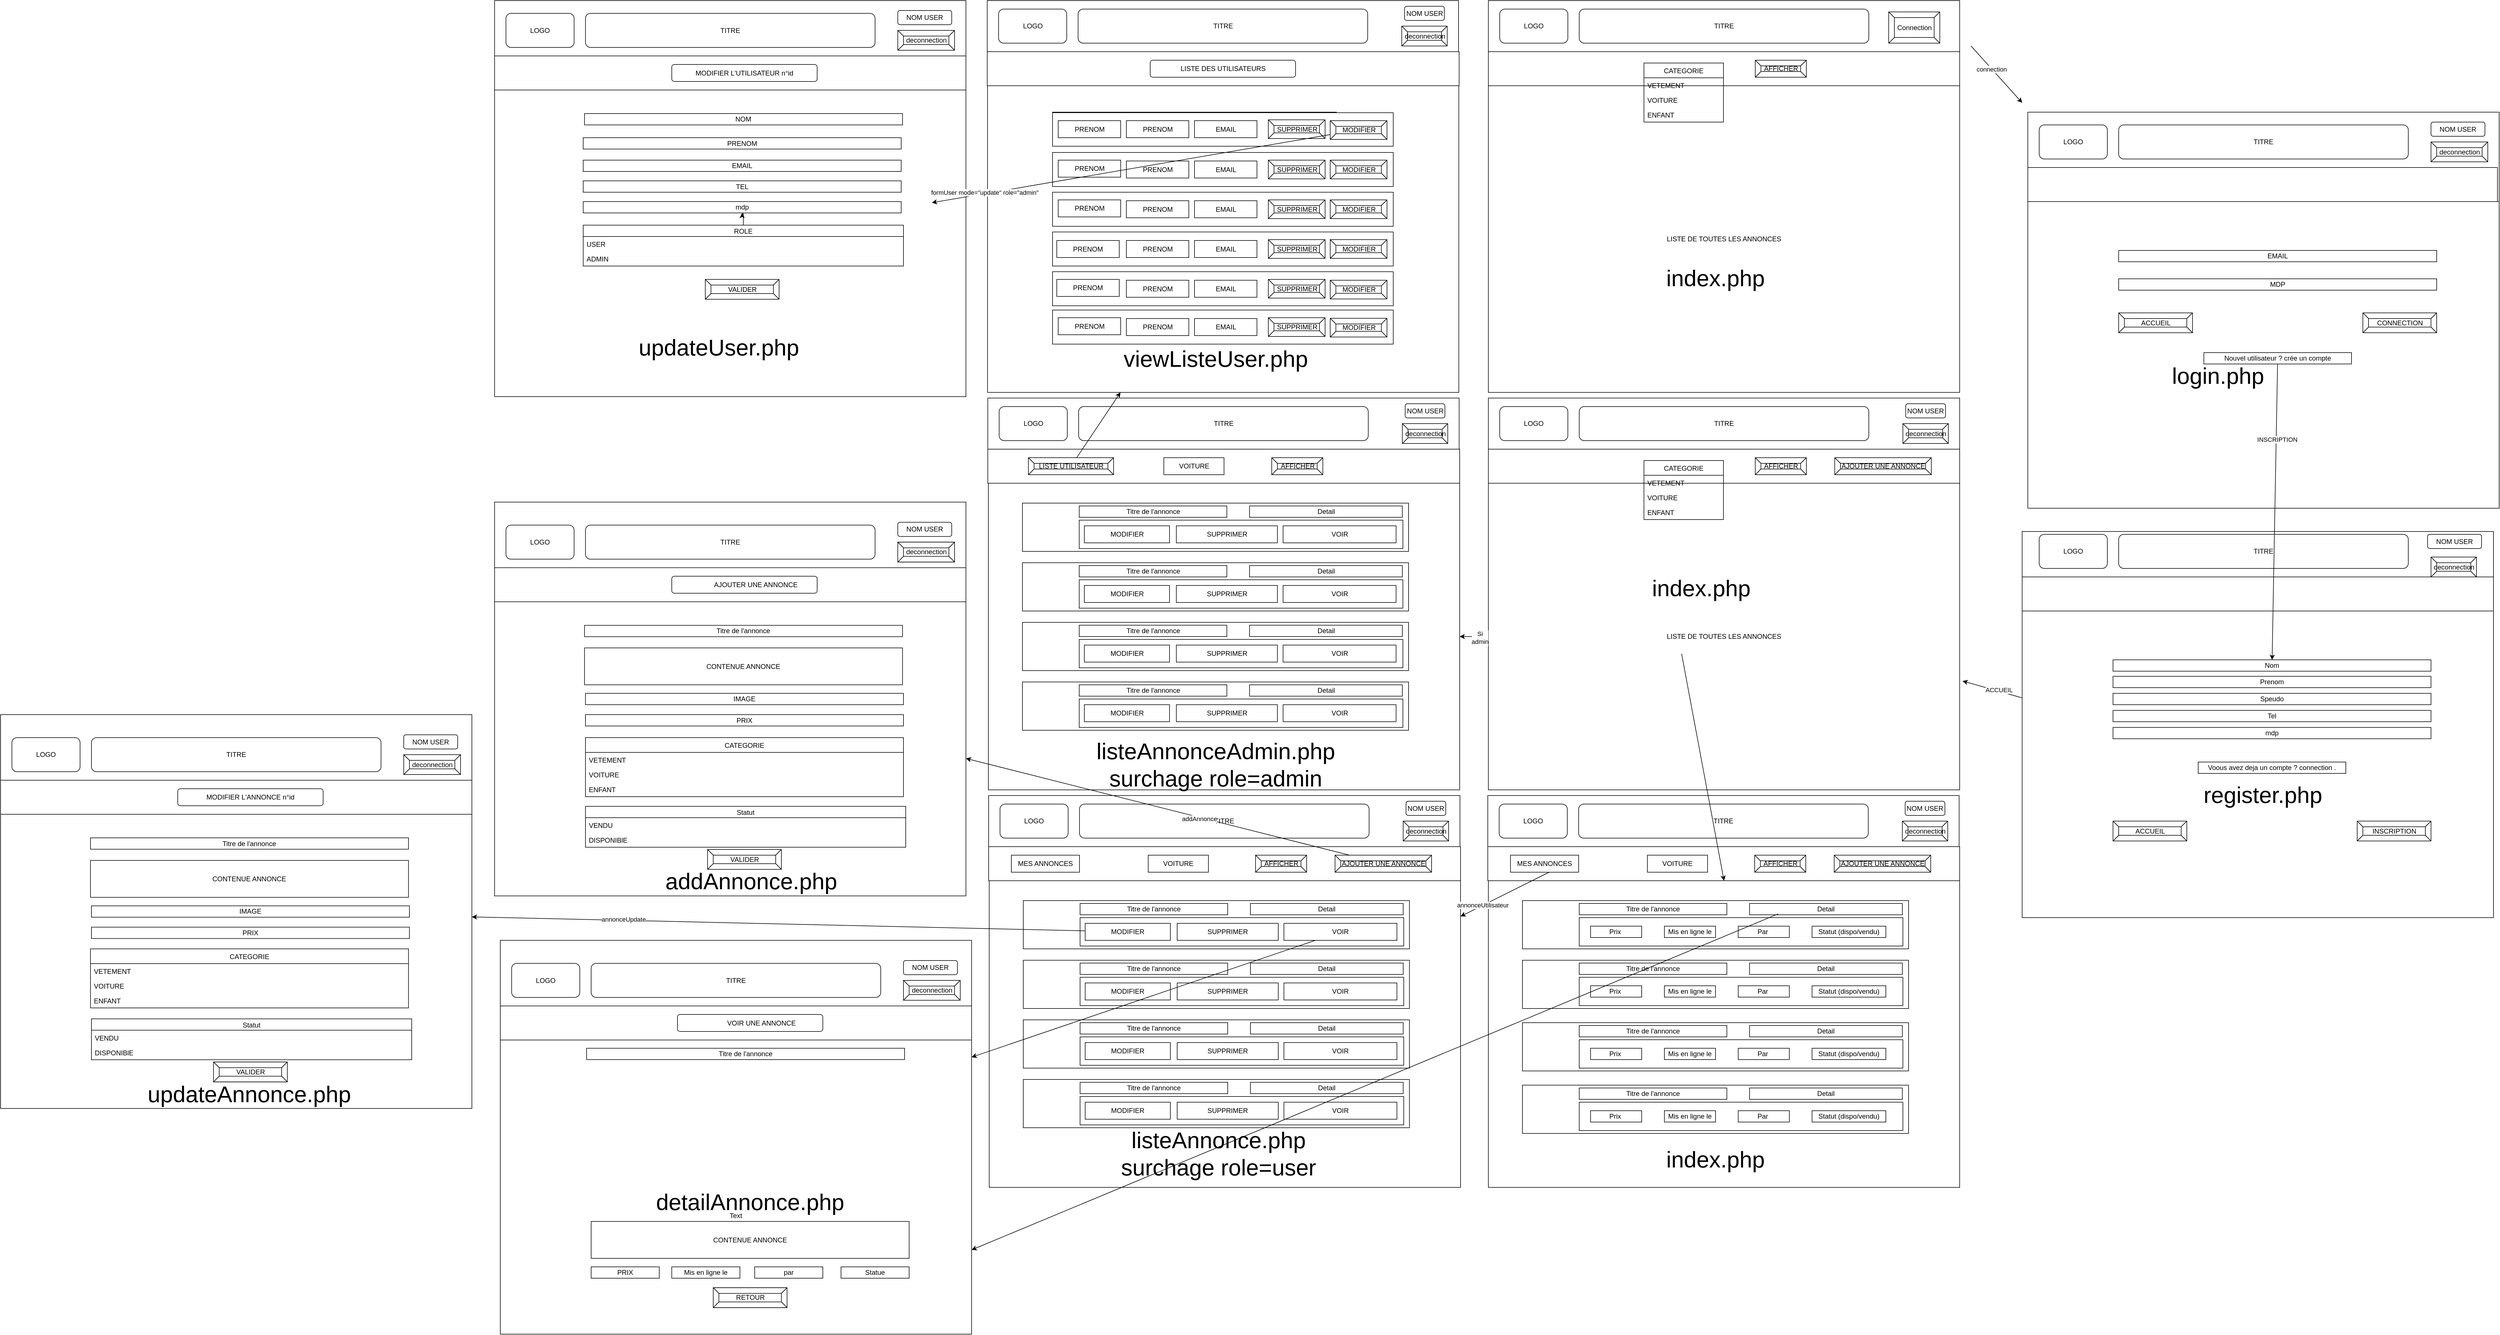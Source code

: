 <mxfile version="13.9.3" type="device"><diagram id="iErzDuO8fm_w4HQ8FSQs" name="Page-1"><mxGraphModel dx="5567" dy="2350" grid="1" gridSize="10" guides="1" tooltips="1" connect="1" arrows="1" fold="1" page="1" pageScale="1" pageWidth="827" pageHeight="1169" math="0" shadow="0"><root><mxCell id="0"/><mxCell id="1" parent="0"/><mxCell id="L7jrrjgBJtw9cfPNC8gV-1" value="" style="whiteSpace=wrap;html=1;" vertex="1" parent="1"><mxGeometry x="2990" y="1265" width="830" height="675" as="geometry"/></mxCell><mxCell id="L7jrrjgBJtw9cfPNC8gV-2" value="" style="rounded=0;whiteSpace=wrap;html=1;" vertex="1" parent="1"><mxGeometry x="3000" y="526.5" width="830" height="693.5" as="geometry"/></mxCell><mxCell id="L7jrrjgBJtw9cfPNC8gV-3" value="" style="rounded=0;whiteSpace=wrap;html=1;" vertex="1" parent="1"><mxGeometry x="2050" y="330" width="830" height="90" as="geometry"/></mxCell><mxCell id="L7jrrjgBJtw9cfPNC8gV-4" value="LOGO" style="rounded=1;whiteSpace=wrap;html=1;" vertex="1" parent="1"><mxGeometry x="2070" y="345" width="120" height="60" as="geometry"/></mxCell><mxCell id="L7jrrjgBJtw9cfPNC8gV-5" value="TITRE" style="rounded=1;whiteSpace=wrap;html=1;" vertex="1" parent="1"><mxGeometry x="2210" y="345" width="510" height="60" as="geometry"/></mxCell><mxCell id="L7jrrjgBJtw9cfPNC8gV-6" value="" style="rounded=0;whiteSpace=wrap;html=1;" vertex="1" parent="1"><mxGeometry x="2050" y="420" width="830" height="60" as="geometry"/></mxCell><mxCell id="L7jrrjgBJtw9cfPNC8gV-7" value="AFFICHER" style="labelPosition=center;verticalLabelPosition=middle;align=center;html=1;shape=mxgraph.basic.button;dx=10;" vertex="1" parent="1"><mxGeometry x="2520" y="435" width="90" height="30" as="geometry"/></mxCell><mxCell id="L7jrrjgBJtw9cfPNC8gV-8" value="Connection" style="labelPosition=center;verticalLabelPosition=middle;align=center;html=1;shape=mxgraph.basic.button;dx=10;" vertex="1" parent="1"><mxGeometry x="2755" y="350" width="90" height="55" as="geometry"/></mxCell><mxCell id="L7jrrjgBJtw9cfPNC8gV-9" value="LISTE DE TOUTES LES ANNONCES" style="rounded=0;whiteSpace=wrap;html=1;" vertex="1" parent="1"><mxGeometry x="2050" y="480" width="830" height="540" as="geometry"/></mxCell><mxCell id="L7jrrjgBJtw9cfPNC8gV-10" value="CATEGORIE" style="swimlane;fontStyle=0;childLayout=stackLayout;horizontal=1;startSize=26;fillColor=none;horizontalStack=0;resizeParent=1;resizeParentMax=0;resizeLast=0;collapsible=1;marginBottom=0;" vertex="1" parent="1"><mxGeometry x="2324" y="440" width="140" height="104" as="geometry"/></mxCell><mxCell id="L7jrrjgBJtw9cfPNC8gV-11" value="VETEMENT" style="text;strokeColor=none;fillColor=none;align=left;verticalAlign=top;spacingLeft=4;spacingRight=4;overflow=hidden;rotatable=0;points=[[0,0.5],[1,0.5]];portConstraint=eastwest;" vertex="1" parent="L7jrrjgBJtw9cfPNC8gV-10"><mxGeometry y="26" width="140" height="26" as="geometry"/></mxCell><mxCell id="L7jrrjgBJtw9cfPNC8gV-12" value="VOITURE" style="text;strokeColor=none;fillColor=none;align=left;verticalAlign=top;spacingLeft=4;spacingRight=4;overflow=hidden;rotatable=0;points=[[0,0.5],[1,0.5]];portConstraint=eastwest;" vertex="1" parent="L7jrrjgBJtw9cfPNC8gV-10"><mxGeometry y="52" width="140" height="26" as="geometry"/></mxCell><mxCell id="L7jrrjgBJtw9cfPNC8gV-13" value="ENFANT" style="text;strokeColor=none;fillColor=none;align=left;verticalAlign=top;spacingLeft=4;spacingRight=4;overflow=hidden;rotatable=0;points=[[0,0.5],[1,0.5]];portConstraint=eastwest;" vertex="1" parent="L7jrrjgBJtw9cfPNC8gV-10"><mxGeometry y="78" width="140" height="26" as="geometry"/></mxCell><mxCell id="L7jrrjgBJtw9cfPNC8gV-14" value="" style="rounded=0;whiteSpace=wrap;html=1;" vertex="1" parent="1"><mxGeometry x="2050" y="1030" width="830" height="90" as="geometry"/></mxCell><mxCell id="L7jrrjgBJtw9cfPNC8gV-15" value="LOGO" style="rounded=1;whiteSpace=wrap;html=1;" vertex="1" parent="1"><mxGeometry x="2070" y="1045" width="120" height="60" as="geometry"/></mxCell><mxCell id="L7jrrjgBJtw9cfPNC8gV-16" value="TITRE" style="rounded=1;whiteSpace=wrap;html=1;" vertex="1" parent="1"><mxGeometry x="2210" y="1045" width="510" height="60" as="geometry"/></mxCell><mxCell id="L7jrrjgBJtw9cfPNC8gV-17" value="" style="rounded=0;whiteSpace=wrap;html=1;" vertex="1" parent="1"><mxGeometry x="2050" y="1120" width="830" height="60" as="geometry"/></mxCell><mxCell id="L7jrrjgBJtw9cfPNC8gV-18" value="AFFICHER" style="labelPosition=center;verticalLabelPosition=middle;align=center;html=1;shape=mxgraph.basic.button;dx=10;" vertex="1" parent="1"><mxGeometry x="2520" y="1135" width="90" height="30" as="geometry"/></mxCell><mxCell id="L7jrrjgBJtw9cfPNC8gV-19" value="deconnection" style="labelPosition=center;verticalLabelPosition=middle;align=center;html=1;shape=mxgraph.basic.button;dx=10;" vertex="1" parent="1"><mxGeometry x="2780" y="1075" width="80" height="35" as="geometry"/></mxCell><mxCell id="L7jrrjgBJtw9cfPNC8gV-20" value="NOM USER" style="rounded=1;whiteSpace=wrap;html=1;" vertex="1" parent="1"><mxGeometry x="2785" y="1040" width="70" height="25" as="geometry"/></mxCell><mxCell id="L7jrrjgBJtw9cfPNC8gV-21" value="LISTE DE TOUTES LES ANNONCES" style="rounded=0;whiteSpace=wrap;html=1;" vertex="1" parent="1"><mxGeometry x="2050" y="1180" width="830" height="540" as="geometry"/></mxCell><mxCell id="L7jrrjgBJtw9cfPNC8gV-22" value="CATEGORIE" style="swimlane;fontStyle=0;childLayout=stackLayout;horizontal=1;startSize=26;fillColor=none;horizontalStack=0;resizeParent=1;resizeParentMax=0;resizeLast=0;collapsible=1;marginBottom=0;" vertex="1" parent="1"><mxGeometry x="2324" y="1140" width="140" height="104" as="geometry"><mxRectangle x="274" y="810" width="100" height="26" as="alternateBounds"/></mxGeometry></mxCell><mxCell id="L7jrrjgBJtw9cfPNC8gV-23" value="VETEMENT" style="text;strokeColor=none;fillColor=none;align=left;verticalAlign=top;spacingLeft=4;spacingRight=4;overflow=hidden;rotatable=0;points=[[0,0.5],[1,0.5]];portConstraint=eastwest;" vertex="1" parent="L7jrrjgBJtw9cfPNC8gV-22"><mxGeometry y="26" width="140" height="26" as="geometry"/></mxCell><mxCell id="L7jrrjgBJtw9cfPNC8gV-24" value="VOITURE" style="text;strokeColor=none;fillColor=none;align=left;verticalAlign=top;spacingLeft=4;spacingRight=4;overflow=hidden;rotatable=0;points=[[0,0.5],[1,0.5]];portConstraint=eastwest;" vertex="1" parent="L7jrrjgBJtw9cfPNC8gV-22"><mxGeometry y="52" width="140" height="26" as="geometry"/></mxCell><mxCell id="L7jrrjgBJtw9cfPNC8gV-25" value="ENFANT" style="text;strokeColor=none;fillColor=none;align=left;verticalAlign=top;spacingLeft=4;spacingRight=4;overflow=hidden;rotatable=0;points=[[0,0.5],[1,0.5]];portConstraint=eastwest;" vertex="1" parent="L7jrrjgBJtw9cfPNC8gV-22"><mxGeometry y="78" width="140" height="26" as="geometry"/></mxCell><mxCell id="L7jrrjgBJtw9cfPNC8gV-26" value="AJOUTER UNE ANNONCE" style="labelPosition=center;verticalLabelPosition=middle;align=center;html=1;shape=mxgraph.basic.button;dx=10;" vertex="1" parent="1"><mxGeometry x="2660" y="1135" width="170" height="30" as="geometry"/></mxCell><mxCell id="L7jrrjgBJtw9cfPNC8gV-27" value="" style="rounded=0;whiteSpace=wrap;html=1;" vertex="1" parent="1"><mxGeometry x="2049" y="1730" width="830" height="90" as="geometry"/></mxCell><mxCell id="L7jrrjgBJtw9cfPNC8gV-28" value="LOGO" style="rounded=1;whiteSpace=wrap;html=1;" vertex="1" parent="1"><mxGeometry x="2069" y="1745" width="120" height="60" as="geometry"/></mxCell><mxCell id="L7jrrjgBJtw9cfPNC8gV-29" value="TITRE" style="rounded=1;whiteSpace=wrap;html=1;" vertex="1" parent="1"><mxGeometry x="2209" y="1745" width="510" height="60" as="geometry"/></mxCell><mxCell id="L7jrrjgBJtw9cfPNC8gV-30" value="" style="rounded=0;whiteSpace=wrap;html=1;" vertex="1" parent="1"><mxGeometry x="2049" y="1820" width="831" height="60" as="geometry"/></mxCell><mxCell id="L7jrrjgBJtw9cfPNC8gV-31" value="AFFICHER" style="labelPosition=center;verticalLabelPosition=middle;align=center;html=1;shape=mxgraph.basic.button;dx=10;" vertex="1" parent="1"><mxGeometry x="2519" y="1835" width="90" height="30" as="geometry"/></mxCell><mxCell id="L7jrrjgBJtw9cfPNC8gV-32" value="deconnection" style="labelPosition=center;verticalLabelPosition=middle;align=center;html=1;shape=mxgraph.basic.button;dx=10;" vertex="1" parent="1"><mxGeometry x="2779" y="1775" width="80" height="35" as="geometry"/></mxCell><mxCell id="L7jrrjgBJtw9cfPNC8gV-33" value="NOM USER" style="rounded=1;whiteSpace=wrap;html=1;" vertex="1" parent="1"><mxGeometry x="2784" y="1740" width="70" height="25" as="geometry"/></mxCell><mxCell id="L7jrrjgBJtw9cfPNC8gV-34" value="" style="rounded=0;whiteSpace=wrap;html=1;" vertex="1" parent="1"><mxGeometry x="2050" y="1880" width="830" height="540" as="geometry"/></mxCell><mxCell id="L7jrrjgBJtw9cfPNC8gV-35" value="AJOUTER UNE ANNONCE" style="labelPosition=center;verticalLabelPosition=middle;align=center;html=1;shape=mxgraph.basic.button;dx=10;" vertex="1" parent="1"><mxGeometry x="2659" y="1835" width="170" height="30" as="geometry"/></mxCell><mxCell id="L7jrrjgBJtw9cfPNC8gV-36" value="VOITURE" style="rounded=0;whiteSpace=wrap;html=1;" vertex="1" parent="1"><mxGeometry x="2330" y="1835" width="106" height="30" as="geometry"/></mxCell><mxCell id="L7jrrjgBJtw9cfPNC8gV-37" value="LOGO" style="rounded=1;whiteSpace=wrap;html=1;" vertex="1" parent="1"><mxGeometry x="3020" y="549" width="120" height="60" as="geometry"/></mxCell><mxCell id="L7jrrjgBJtw9cfPNC8gV-38" value="TITRE" style="rounded=1;whiteSpace=wrap;html=1;" vertex="1" parent="1"><mxGeometry x="3160" y="549" width="510" height="60" as="geometry"/></mxCell><mxCell id="L7jrrjgBJtw9cfPNC8gV-39" value="" style="rounded=0;whiteSpace=wrap;html=1;" vertex="1" parent="1"><mxGeometry x="3000" y="624" width="827" height="60" as="geometry"/></mxCell><mxCell id="L7jrrjgBJtw9cfPNC8gV-40" value="deconnection" style="labelPosition=center;verticalLabelPosition=middle;align=center;html=1;shape=mxgraph.basic.button;dx=10;" vertex="1" parent="1"><mxGeometry x="3710" y="579" width="100" height="35" as="geometry"/></mxCell><mxCell id="L7jrrjgBJtw9cfPNC8gV-41" value="NOM USER" style="rounded=1;whiteSpace=wrap;html=1;" vertex="1" parent="1"><mxGeometry x="3710" y="544" width="95" height="25" as="geometry"/></mxCell><mxCell id="L7jrrjgBJtw9cfPNC8gV-42" value="" style="rounded=0;whiteSpace=wrap;html=1;" vertex="1" parent="1"><mxGeometry x="3000" y="684" width="830" height="540" as="geometry"/></mxCell><mxCell id="L7jrrjgBJtw9cfPNC8gV-43" style="edgeStyle=orthogonalEdgeStyle;rounded=0;orthogonalLoop=1;jettySize=auto;html=1;entryX=0.5;entryY=0;entryDx=0;entryDy=0;" edge="1" parent="1"><mxGeometry relative="1" as="geometry"><mxPoint x="3475.059" y="750" as="sourcePoint"/><mxPoint x="3475" y="750" as="targetPoint"/></mxGeometry></mxCell><mxCell id="L7jrrjgBJtw9cfPNC8gV-44" value="EMAIL" style="rounded=0;whiteSpace=wrap;html=1;" vertex="1" parent="1"><mxGeometry x="3160" y="770" width="560" height="20" as="geometry"/></mxCell><mxCell id="L7jrrjgBJtw9cfPNC8gV-45" value="MDP" style="rounded=0;whiteSpace=wrap;html=1;" vertex="1" parent="1"><mxGeometry x="3160" y="820" width="560" height="20" as="geometry"/></mxCell><mxCell id="L7jrrjgBJtw9cfPNC8gV-46" value="CONNECTION" style="labelPosition=center;verticalLabelPosition=middle;align=center;html=1;shape=mxgraph.basic.button;dx=10;" vertex="1" parent="1"><mxGeometry x="3590" y="880" width="130" height="35" as="geometry"/></mxCell><mxCell id="L7jrrjgBJtw9cfPNC8gV-47" value="ACCUEIL" style="labelPosition=center;verticalLabelPosition=middle;align=center;html=1;shape=mxgraph.basic.button;dx=10;" vertex="1" parent="1"><mxGeometry x="3160" y="880" width="130" height="35" as="geometry"/></mxCell><mxCell id="L7jrrjgBJtw9cfPNC8gV-48" value="Nouvel utilisateur ? crée un compte" style="rounded=0;whiteSpace=wrap;html=1;" vertex="1" parent="1"><mxGeometry x="3310" y="950" width="260" height="20" as="geometry"/></mxCell><mxCell id="L7jrrjgBJtw9cfPNC8gV-49" value="" style="rounded=0;whiteSpace=wrap;html=1;" vertex="1" parent="1"><mxGeometry x="2990" y="1345" width="830" height="60" as="geometry"/></mxCell><mxCell id="L7jrrjgBJtw9cfPNC8gV-50" value="deconnection" style="labelPosition=center;verticalLabelPosition=middle;align=center;html=1;shape=mxgraph.basic.button;dx=10;" vertex="1" parent="1"><mxGeometry x="3710" y="1310" width="80" height="35" as="geometry"/></mxCell><mxCell id="L7jrrjgBJtw9cfPNC8gV-51" value="" style="rounded=0;whiteSpace=wrap;html=1;" vertex="1" parent="1"><mxGeometry x="2990" y="1405" width="830" height="540" as="geometry"/></mxCell><mxCell id="L7jrrjgBJtw9cfPNC8gV-52" style="edgeStyle=orthogonalEdgeStyle;rounded=0;orthogonalLoop=1;jettySize=auto;html=1;entryX=0.5;entryY=0;entryDx=0;entryDy=0;" edge="1" parent="1"><mxGeometry relative="1" as="geometry"><mxPoint x="3465.059" y="1471" as="sourcePoint"/><mxPoint x="3465" y="1471" as="targetPoint"/></mxGeometry></mxCell><mxCell id="L7jrrjgBJtw9cfPNC8gV-53" value="Nom" style="rounded=0;whiteSpace=wrap;html=1;" vertex="1" parent="1"><mxGeometry x="3150" y="1491" width="560" height="20" as="geometry"/></mxCell><mxCell id="L7jrrjgBJtw9cfPNC8gV-54" value="Prenom" style="rounded=0;whiteSpace=wrap;html=1;" vertex="1" parent="1"><mxGeometry x="3150" y="1520" width="560" height="20" as="geometry"/></mxCell><mxCell id="L7jrrjgBJtw9cfPNC8gV-55" value="INSCRIPTION" style="labelPosition=center;verticalLabelPosition=middle;align=center;html=1;shape=mxgraph.basic.button;dx=10;" vertex="1" parent="1"><mxGeometry x="3580" y="1775" width="130" height="35" as="geometry"/></mxCell><mxCell id="L7jrrjgBJtw9cfPNC8gV-56" value="ACCUEIL" style="labelPosition=center;verticalLabelPosition=middle;align=center;html=1;shape=mxgraph.basic.button;dx=10;" vertex="1" parent="1"><mxGeometry x="3150" y="1775" width="130" height="35" as="geometry"/></mxCell><mxCell id="L7jrrjgBJtw9cfPNC8gV-57" value="Voous avez deja un compte ? connection ." style="rounded=0;whiteSpace=wrap;html=1;" vertex="1" parent="1"><mxGeometry x="3300" y="1671" width="260" height="20" as="geometry"/></mxCell><mxCell id="L7jrrjgBJtw9cfPNC8gV-58" value="LOGO" style="rounded=1;whiteSpace=wrap;html=1;" vertex="1" parent="1"><mxGeometry x="3020" y="1270" width="120" height="60" as="geometry"/></mxCell><mxCell id="L7jrrjgBJtw9cfPNC8gV-59" value="TITRE" style="rounded=1;whiteSpace=wrap;html=1;" vertex="1" parent="1"><mxGeometry x="3160" y="1270" width="510" height="60" as="geometry"/></mxCell><mxCell id="L7jrrjgBJtw9cfPNC8gV-60" value="NOM USER" style="rounded=1;whiteSpace=wrap;html=1;" vertex="1" parent="1"><mxGeometry x="3704" y="1270" width="95" height="25" as="geometry"/></mxCell><mxCell id="L7jrrjgBJtw9cfPNC8gV-61" value="" style="endArrow=classic;html=1;" edge="1" parent="1"><mxGeometry width="50" height="50" relative="1" as="geometry"><mxPoint x="2900" y="410" as="sourcePoint"/><mxPoint x="2990" y="510" as="targetPoint"/></mxGeometry></mxCell><mxCell id="L7jrrjgBJtw9cfPNC8gV-62" value="connection" style="edgeLabel;html=1;align=center;verticalAlign=middle;resizable=0;points=[];" vertex="1" connectable="0" parent="L7jrrjgBJtw9cfPNC8gV-61"><mxGeometry x="-0.199" y="-1" relative="1" as="geometry"><mxPoint as="offset"/></mxGeometry></mxCell><mxCell id="L7jrrjgBJtw9cfPNC8gV-63" value="" style="endArrow=classic;html=1;" edge="1" parent="1" source="L7jrrjgBJtw9cfPNC8gV-48" target="L7jrrjgBJtw9cfPNC8gV-53"><mxGeometry width="50" height="50" relative="1" as="geometry"><mxPoint x="3300" y="1140" as="sourcePoint"/><mxPoint x="3350" y="1090" as="targetPoint"/></mxGeometry></mxCell><mxCell id="L7jrrjgBJtw9cfPNC8gV-64" value="INSCRIPTION" style="edgeLabel;html=1;align=center;verticalAlign=middle;resizable=0;points=[];" vertex="1" connectable="0" parent="L7jrrjgBJtw9cfPNC8gV-63"><mxGeometry x="-0.489" y="1" relative="1" as="geometry"><mxPoint as="offset"/></mxGeometry></mxCell><mxCell id="L7jrrjgBJtw9cfPNC8gV-65" value="Speudo" style="rounded=0;whiteSpace=wrap;html=1;" vertex="1" parent="1"><mxGeometry x="3150" y="1550" width="560" height="20" as="geometry"/></mxCell><mxCell id="L7jrrjgBJtw9cfPNC8gV-66" value="Tel" style="rounded=0;whiteSpace=wrap;html=1;" vertex="1" parent="1"><mxGeometry x="3150" y="1580" width="560" height="20" as="geometry"/></mxCell><mxCell id="L7jrrjgBJtw9cfPNC8gV-67" value="mdp" style="rounded=0;whiteSpace=wrap;html=1;" vertex="1" parent="1"><mxGeometry x="3150" y="1610" width="560" height="20" as="geometry"/></mxCell><mxCell id="L7jrrjgBJtw9cfPNC8gV-68" value="" style="endArrow=classic;html=1;entryX=1.006;entryY=0.645;entryDx=0;entryDy=0;entryPerimeter=0;" edge="1" parent="1" source="L7jrrjgBJtw9cfPNC8gV-51" target="L7jrrjgBJtw9cfPNC8gV-21"><mxGeometry width="50" height="50" relative="1" as="geometry"><mxPoint x="2950" y="1215" as="sourcePoint"/><mxPoint x="3000" y="1165" as="targetPoint"/></mxGeometry></mxCell><mxCell id="L7jrrjgBJtw9cfPNC8gV-69" value="ACCUEIL" style="edgeLabel;html=1;align=center;verticalAlign=middle;resizable=0;points=[];" vertex="1" connectable="0" parent="L7jrrjgBJtw9cfPNC8gV-68"><mxGeometry x="-0.207" y="-2" relative="1" as="geometry"><mxPoint as="offset"/></mxGeometry></mxCell><mxCell id="L7jrrjgBJtw9cfPNC8gV-70" value="" style="endArrow=classic;html=1;exitX=0.41;exitY=0.556;exitDx=0;exitDy=0;exitPerimeter=0;entryX=0.5;entryY=0;entryDx=0;entryDy=0;" edge="1" parent="1" source="L7jrrjgBJtw9cfPNC8gV-21" target="L7jrrjgBJtw9cfPNC8gV-34"><mxGeometry width="50" height="50" relative="1" as="geometry"><mxPoint x="2450" y="1830" as="sourcePoint"/><mxPoint x="2500" y="1780" as="targetPoint"/></mxGeometry></mxCell><mxCell id="L7jrrjgBJtw9cfPNC8gV-71" value="" style="rounded=0;whiteSpace=wrap;html=1;" vertex="1" parent="1"><mxGeometry x="2110" y="1915" width="680" height="85" as="geometry"/></mxCell><mxCell id="L7jrrjgBJtw9cfPNC8gV-72" value="" style="shape=image;html=1;verticalAlign=top;verticalLabelPosition=bottom;labelBackgroundColor=#ffffff;imageAspect=0;aspect=fixed;image=https://cdn4.iconfinder.com/data/icons/momenticons-basic/32x32/img-landscape.png" vertex="1" parent="1"><mxGeometry x="2120" y="1920" width="80" height="80" as="geometry"/></mxCell><mxCell id="L7jrrjgBJtw9cfPNC8gV-73" value="Titre de l'annonce" style="rounded=0;whiteSpace=wrap;html=1;" vertex="1" parent="1"><mxGeometry x="2210" y="1920" width="260" height="20" as="geometry"/></mxCell><mxCell id="L7jrrjgBJtw9cfPNC8gV-74" value="" style="rounded=0;whiteSpace=wrap;html=1;" vertex="1" parent="1"><mxGeometry x="2210" y="1945" width="570" height="50" as="geometry"/></mxCell><mxCell id="L7jrrjgBJtw9cfPNC8gV-75" value="Prix&amp;nbsp;" style="rounded=0;whiteSpace=wrap;html=1;" vertex="1" parent="1"><mxGeometry x="2230" y="1960" width="90" height="20" as="geometry"/></mxCell><mxCell id="L7jrrjgBJtw9cfPNC8gV-76" value="Mis en ligne le" style="rounded=0;whiteSpace=wrap;html=1;" vertex="1" parent="1"><mxGeometry x="2360" y="1960" width="90" height="20" as="geometry"/></mxCell><mxCell id="L7jrrjgBJtw9cfPNC8gV-77" value="Par&amp;nbsp;" style="rounded=0;whiteSpace=wrap;html=1;" vertex="1" parent="1"><mxGeometry x="2490" y="1960" width="90" height="20" as="geometry"/></mxCell><mxCell id="L7jrrjgBJtw9cfPNC8gV-78" value="Statut (dispo/vendu)" style="rounded=0;whiteSpace=wrap;html=1;" vertex="1" parent="1"><mxGeometry x="2620" y="1960" width="130" height="20" as="geometry"/></mxCell><mxCell id="L7jrrjgBJtw9cfPNC8gV-79" value="Detail" style="rounded=0;whiteSpace=wrap;html=1;" vertex="1" parent="1"><mxGeometry x="2510" y="1920" width="269" height="20" as="geometry"/></mxCell><mxCell id="L7jrrjgBJtw9cfPNC8gV-80" value="" style="rounded=0;whiteSpace=wrap;html=1;" vertex="1" parent="1"><mxGeometry x="2110" y="2020" width="680" height="85" as="geometry"/></mxCell><mxCell id="L7jrrjgBJtw9cfPNC8gV-81" value="" style="shape=image;html=1;verticalAlign=top;verticalLabelPosition=bottom;labelBackgroundColor=#ffffff;imageAspect=0;aspect=fixed;image=https://cdn4.iconfinder.com/data/icons/momenticons-basic/32x32/img-landscape.png" vertex="1" parent="1"><mxGeometry x="2120" y="2025" width="80" height="80" as="geometry"/></mxCell><mxCell id="L7jrrjgBJtw9cfPNC8gV-82" value="Titre de l'annonce" style="rounded=0;whiteSpace=wrap;html=1;" vertex="1" parent="1"><mxGeometry x="2210" y="2025" width="260" height="20" as="geometry"/></mxCell><mxCell id="L7jrrjgBJtw9cfPNC8gV-83" value="" style="rounded=0;whiteSpace=wrap;html=1;" vertex="1" parent="1"><mxGeometry x="2210" y="2050" width="570" height="50" as="geometry"/></mxCell><mxCell id="L7jrrjgBJtw9cfPNC8gV-84" value="Prix&amp;nbsp;" style="rounded=0;whiteSpace=wrap;html=1;" vertex="1" parent="1"><mxGeometry x="2230" y="2065" width="90" height="20" as="geometry"/></mxCell><mxCell id="L7jrrjgBJtw9cfPNC8gV-85" value="Mis en ligne le" style="rounded=0;whiteSpace=wrap;html=1;" vertex="1" parent="1"><mxGeometry x="2360" y="2065" width="90" height="20" as="geometry"/></mxCell><mxCell id="L7jrrjgBJtw9cfPNC8gV-86" value="Par&amp;nbsp;" style="rounded=0;whiteSpace=wrap;html=1;" vertex="1" parent="1"><mxGeometry x="2490" y="2065" width="90" height="20" as="geometry"/></mxCell><mxCell id="L7jrrjgBJtw9cfPNC8gV-87" value="Statut (dispo/vendu)" style="rounded=0;whiteSpace=wrap;html=1;" vertex="1" parent="1"><mxGeometry x="2620" y="2065" width="130" height="20" as="geometry"/></mxCell><mxCell id="L7jrrjgBJtw9cfPNC8gV-88" value="Detail" style="rounded=0;whiteSpace=wrap;html=1;" vertex="1" parent="1"><mxGeometry x="2510" y="2025" width="269" height="20" as="geometry"/></mxCell><mxCell id="L7jrrjgBJtw9cfPNC8gV-89" value="" style="rounded=0;whiteSpace=wrap;html=1;" vertex="1" parent="1"><mxGeometry x="2110" y="2130" width="680" height="85" as="geometry"/></mxCell><mxCell id="L7jrrjgBJtw9cfPNC8gV-90" value="" style="shape=image;html=1;verticalAlign=top;verticalLabelPosition=bottom;labelBackgroundColor=#ffffff;imageAspect=0;aspect=fixed;image=https://cdn4.iconfinder.com/data/icons/momenticons-basic/32x32/img-landscape.png" vertex="1" parent="1"><mxGeometry x="2120" y="2135" width="80" height="80" as="geometry"/></mxCell><mxCell id="L7jrrjgBJtw9cfPNC8gV-91" value="Titre de l'annonce" style="rounded=0;whiteSpace=wrap;html=1;" vertex="1" parent="1"><mxGeometry x="2210" y="2135" width="260" height="20" as="geometry"/></mxCell><mxCell id="L7jrrjgBJtw9cfPNC8gV-92" value="" style="rounded=0;whiteSpace=wrap;html=1;" vertex="1" parent="1"><mxGeometry x="2210" y="2160" width="570" height="50" as="geometry"/></mxCell><mxCell id="L7jrrjgBJtw9cfPNC8gV-93" value="Prix&amp;nbsp;" style="rounded=0;whiteSpace=wrap;html=1;" vertex="1" parent="1"><mxGeometry x="2230" y="2175" width="90" height="20" as="geometry"/></mxCell><mxCell id="L7jrrjgBJtw9cfPNC8gV-94" value="Mis en ligne le" style="rounded=0;whiteSpace=wrap;html=1;" vertex="1" parent="1"><mxGeometry x="2360" y="2175" width="90" height="20" as="geometry"/></mxCell><mxCell id="L7jrrjgBJtw9cfPNC8gV-95" value="Par&amp;nbsp;" style="rounded=0;whiteSpace=wrap;html=1;" vertex="1" parent="1"><mxGeometry x="2490" y="2175" width="90" height="20" as="geometry"/></mxCell><mxCell id="L7jrrjgBJtw9cfPNC8gV-96" value="Statut (dispo/vendu)" style="rounded=0;whiteSpace=wrap;html=1;" vertex="1" parent="1"><mxGeometry x="2620" y="2175" width="130" height="20" as="geometry"/></mxCell><mxCell id="L7jrrjgBJtw9cfPNC8gV-97" value="Detail" style="rounded=0;whiteSpace=wrap;html=1;" vertex="1" parent="1"><mxGeometry x="2510" y="2135" width="269" height="20" as="geometry"/></mxCell><mxCell id="L7jrrjgBJtw9cfPNC8gV-98" value="" style="rounded=0;whiteSpace=wrap;html=1;" vertex="1" parent="1"><mxGeometry x="2110" y="2240" width="680" height="85" as="geometry"/></mxCell><mxCell id="L7jrrjgBJtw9cfPNC8gV-99" value="" style="shape=image;html=1;verticalAlign=top;verticalLabelPosition=bottom;labelBackgroundColor=#ffffff;imageAspect=0;aspect=fixed;image=https://cdn4.iconfinder.com/data/icons/momenticons-basic/32x32/img-landscape.png" vertex="1" parent="1"><mxGeometry x="2120" y="2245" width="80" height="80" as="geometry"/></mxCell><mxCell id="L7jrrjgBJtw9cfPNC8gV-100" value="Titre de l'annonce" style="rounded=0;whiteSpace=wrap;html=1;" vertex="1" parent="1"><mxGeometry x="2210" y="2245" width="260" height="20" as="geometry"/></mxCell><mxCell id="L7jrrjgBJtw9cfPNC8gV-101" value="" style="rounded=0;whiteSpace=wrap;html=1;" vertex="1" parent="1"><mxGeometry x="2210" y="2270" width="570" height="50" as="geometry"/></mxCell><mxCell id="L7jrrjgBJtw9cfPNC8gV-102" value="Prix&amp;nbsp;" style="rounded=0;whiteSpace=wrap;html=1;" vertex="1" parent="1"><mxGeometry x="2230" y="2285" width="90" height="20" as="geometry"/></mxCell><mxCell id="L7jrrjgBJtw9cfPNC8gV-103" value="Mis en ligne le" style="rounded=0;whiteSpace=wrap;html=1;" vertex="1" parent="1"><mxGeometry x="2360" y="2285" width="90" height="20" as="geometry"/></mxCell><mxCell id="L7jrrjgBJtw9cfPNC8gV-104" value="Par&amp;nbsp;" style="rounded=0;whiteSpace=wrap;html=1;" vertex="1" parent="1"><mxGeometry x="2490" y="2285" width="90" height="20" as="geometry"/></mxCell><mxCell id="L7jrrjgBJtw9cfPNC8gV-105" value="Statut (dispo/vendu)" style="rounded=0;whiteSpace=wrap;html=1;" vertex="1" parent="1"><mxGeometry x="2620" y="2285" width="130" height="20" as="geometry"/></mxCell><mxCell id="L7jrrjgBJtw9cfPNC8gV-106" value="Detail" style="rounded=0;whiteSpace=wrap;html=1;" vertex="1" parent="1"><mxGeometry x="2510" y="2245" width="269" height="20" as="geometry"/></mxCell><mxCell id="L7jrrjgBJtw9cfPNC8gV-107" value="MES ANNONCES" style="rounded=0;whiteSpace=wrap;html=1;" vertex="1" parent="1"><mxGeometry x="2089" y="1835" width="120" height="30" as="geometry"/></mxCell><mxCell id="L7jrrjgBJtw9cfPNC8gV-108" value="" style="rounded=0;whiteSpace=wrap;html=1;" vertex="1" parent="1"><mxGeometry x="1170" y="1730" width="830" height="90" as="geometry"/></mxCell><mxCell id="L7jrrjgBJtw9cfPNC8gV-109" value="LOGO" style="rounded=1;whiteSpace=wrap;html=1;" vertex="1" parent="1"><mxGeometry x="1190" y="1745" width="120" height="60" as="geometry"/></mxCell><mxCell id="L7jrrjgBJtw9cfPNC8gV-110" value="TITRE" style="rounded=1;whiteSpace=wrap;html=1;" vertex="1" parent="1"><mxGeometry x="1330" y="1745" width="510" height="60" as="geometry"/></mxCell><mxCell id="L7jrrjgBJtw9cfPNC8gV-111" value="" style="rounded=0;whiteSpace=wrap;html=1;" vertex="1" parent="1"><mxGeometry x="1170" y="1820" width="831" height="60" as="geometry"/></mxCell><mxCell id="L7jrrjgBJtw9cfPNC8gV-112" value="AFFICHER" style="labelPosition=center;verticalLabelPosition=middle;align=center;html=1;shape=mxgraph.basic.button;dx=10;" vertex="1" parent="1"><mxGeometry x="1640" y="1835" width="90" height="30" as="geometry"/></mxCell><mxCell id="L7jrrjgBJtw9cfPNC8gV-113" value="deconnection" style="labelPosition=center;verticalLabelPosition=middle;align=center;html=1;shape=mxgraph.basic.button;dx=10;" vertex="1" parent="1"><mxGeometry x="1900" y="1775" width="80" height="35" as="geometry"/></mxCell><mxCell id="L7jrrjgBJtw9cfPNC8gV-114" value="NOM USER" style="rounded=1;whiteSpace=wrap;html=1;" vertex="1" parent="1"><mxGeometry x="1905" y="1740" width="70" height="25" as="geometry"/></mxCell><mxCell id="L7jrrjgBJtw9cfPNC8gV-115" value="" style="rounded=0;whiteSpace=wrap;html=1;" vertex="1" parent="1"><mxGeometry x="1171" y="1880" width="830" height="540" as="geometry"/></mxCell><mxCell id="L7jrrjgBJtw9cfPNC8gV-116" value="AJOUTER UNE ANNONCE" style="labelPosition=center;verticalLabelPosition=middle;align=center;html=1;shape=mxgraph.basic.button;dx=10;" vertex="1" parent="1"><mxGeometry x="1780" y="1835" width="170" height="30" as="geometry"/></mxCell><mxCell id="L7jrrjgBJtw9cfPNC8gV-117" value="VOITURE" style="rounded=0;whiteSpace=wrap;html=1;" vertex="1" parent="1"><mxGeometry x="1451" y="1835" width="106" height="30" as="geometry"/></mxCell><mxCell id="L7jrrjgBJtw9cfPNC8gV-118" value="" style="rounded=0;whiteSpace=wrap;html=1;" vertex="1" parent="1"><mxGeometry x="1231" y="1915" width="680" height="85" as="geometry"/></mxCell><mxCell id="L7jrrjgBJtw9cfPNC8gV-119" value="" style="shape=image;html=1;verticalAlign=top;verticalLabelPosition=bottom;labelBackgroundColor=#ffffff;imageAspect=0;aspect=fixed;image=https://cdn4.iconfinder.com/data/icons/momenticons-basic/32x32/img-landscape.png" vertex="1" parent="1"><mxGeometry x="1241" y="1920" width="80" height="80" as="geometry"/></mxCell><mxCell id="L7jrrjgBJtw9cfPNC8gV-120" value="Titre de l'annonce" style="rounded=0;whiteSpace=wrap;html=1;" vertex="1" parent="1"><mxGeometry x="1331" y="1920" width="260" height="20" as="geometry"/></mxCell><mxCell id="L7jrrjgBJtw9cfPNC8gV-121" value="" style="rounded=0;whiteSpace=wrap;html=1;" vertex="1" parent="1"><mxGeometry x="1331" y="1945" width="570" height="50" as="geometry"/></mxCell><mxCell id="L7jrrjgBJtw9cfPNC8gV-122" value="Detail" style="rounded=0;whiteSpace=wrap;html=1;" vertex="1" parent="1"><mxGeometry x="1631" y="1920" width="269" height="20" as="geometry"/></mxCell><mxCell id="L7jrrjgBJtw9cfPNC8gV-123" value="MES ANNONCES" style="rounded=0;whiteSpace=wrap;html=1;" vertex="1" parent="1"><mxGeometry x="1210" y="1835" width="120" height="30" as="geometry"/></mxCell><mxCell id="L7jrrjgBJtw9cfPNC8gV-124" value="" style="endArrow=classic;html=1;exitX=0.567;exitY=1;exitDx=0;exitDy=0;exitPerimeter=0;" edge="1" parent="1" source="L7jrrjgBJtw9cfPNC8gV-107" target="L7jrrjgBJtw9cfPNC8gV-115"><mxGeometry width="50" height="50" relative="1" as="geometry"><mxPoint x="1780" y="2100" as="sourcePoint"/><mxPoint x="1830" y="2050" as="targetPoint"/></mxGeometry></mxCell><mxCell id="L7jrrjgBJtw9cfPNC8gV-125" value="annonceUtilisateur" style="edgeLabel;html=1;align=center;verticalAlign=middle;resizable=0;points=[];" vertex="1" connectable="0" parent="L7jrrjgBJtw9cfPNC8gV-124"><mxGeometry x="0.508" y="-1" relative="1" as="geometry"><mxPoint x="1" as="offset"/></mxGeometry></mxCell><mxCell id="L7jrrjgBJtw9cfPNC8gV-126" value="MODIFIER" style="rounded=0;whiteSpace=wrap;html=1;" vertex="1" parent="1"><mxGeometry x="1340" y="1955" width="150" height="30" as="geometry"/></mxCell><mxCell id="L7jrrjgBJtw9cfPNC8gV-127" value="SUPPRIMER&lt;span style=&quot;color: rgba(0 , 0 , 0 , 0) ; font-family: monospace ; font-size: 0px&quot;&gt;%3CmxGraphModel%3E%3Croot%3E%3CmxCell%20id%3D%220%22%2F%3E%3CmxCell%20id%3D%221%22%20parent%3D%220%22%2F%3E%3CmxCell%20id%3D%222%22%20value%3D%22MODIFIER%22%20style%3D%22rounded%3D0%3BwhiteSpace%3Dwrap%3Bhtml%3D1%3B%22%20vertex%3D%221%22%20parent%3D%221%22%3E%3CmxGeometry%20x%3D%22-710%22%20y%3D%221625%22%20width%3D%22199%22%20height%3D%2230%22%20as%3D%22geometry%22%2F%3E%3C%2FmxCell%3E%3C%2Froot%3E%3C%2FmxGraphModel%3E&lt;/span&gt;" style="rounded=0;whiteSpace=wrap;html=1;" vertex="1" parent="1"><mxGeometry x="1502" y="1955" width="178" height="30" as="geometry"/></mxCell><mxCell id="L7jrrjgBJtw9cfPNC8gV-128" value="VOIR" style="rounded=0;whiteSpace=wrap;html=1;" vertex="1" parent="1"><mxGeometry x="1690" y="1955" width="199" height="30" as="geometry"/></mxCell><mxCell id="L7jrrjgBJtw9cfPNC8gV-129" value="" style="rounded=0;whiteSpace=wrap;html=1;" vertex="1" parent="1"><mxGeometry x="1231" y="2020" width="680" height="85" as="geometry"/></mxCell><mxCell id="L7jrrjgBJtw9cfPNC8gV-130" value="" style="shape=image;html=1;verticalAlign=top;verticalLabelPosition=bottom;labelBackgroundColor=#ffffff;imageAspect=0;aspect=fixed;image=https://cdn4.iconfinder.com/data/icons/momenticons-basic/32x32/img-landscape.png" vertex="1" parent="1"><mxGeometry x="1241" y="2025" width="80" height="80" as="geometry"/></mxCell><mxCell id="L7jrrjgBJtw9cfPNC8gV-131" value="Titre de l'annonce" style="rounded=0;whiteSpace=wrap;html=1;" vertex="1" parent="1"><mxGeometry x="1331" y="2025" width="260" height="20" as="geometry"/></mxCell><mxCell id="L7jrrjgBJtw9cfPNC8gV-132" value="" style="rounded=0;whiteSpace=wrap;html=1;" vertex="1" parent="1"><mxGeometry x="1331" y="2050" width="570" height="50" as="geometry"/></mxCell><mxCell id="L7jrrjgBJtw9cfPNC8gV-133" value="Detail" style="rounded=0;whiteSpace=wrap;html=1;" vertex="1" parent="1"><mxGeometry x="1631" y="2025" width="269" height="20" as="geometry"/></mxCell><mxCell id="L7jrrjgBJtw9cfPNC8gV-134" value="MODIFIER" style="rounded=0;whiteSpace=wrap;html=1;" vertex="1" parent="1"><mxGeometry x="1340" y="2060" width="150" height="30" as="geometry"/></mxCell><mxCell id="L7jrrjgBJtw9cfPNC8gV-135" value="SUPPRIMER&lt;span style=&quot;color: rgba(0 , 0 , 0 , 0) ; font-family: monospace ; font-size: 0px&quot;&gt;%3CmxGraphModel%3E%3Croot%3E%3CmxCell%20id%3D%220%22%2F%3E%3CmxCell%20id%3D%221%22%20parent%3D%220%22%2F%3E%3CmxCell%20id%3D%222%22%20value%3D%22MODIFIER%22%20style%3D%22rounded%3D0%3BwhiteSpace%3Dwrap%3Bhtml%3D1%3B%22%20vertex%3D%221%22%20parent%3D%221%22%3E%3CmxGeometry%20x%3D%22-710%22%20y%3D%221625%22%20width%3D%22199%22%20height%3D%2230%22%20as%3D%22geometry%22%2F%3E%3C%2FmxCell%3E%3C%2Froot%3E%3C%2FmxGraphModel%3E&lt;/span&gt;" style="rounded=0;whiteSpace=wrap;html=1;" vertex="1" parent="1"><mxGeometry x="1502" y="2060" width="178" height="30" as="geometry"/></mxCell><mxCell id="L7jrrjgBJtw9cfPNC8gV-136" value="VOIR" style="rounded=0;whiteSpace=wrap;html=1;" vertex="1" parent="1"><mxGeometry x="1690" y="2060" width="199" height="30" as="geometry"/></mxCell><mxCell id="L7jrrjgBJtw9cfPNC8gV-137" value="" style="rounded=0;whiteSpace=wrap;html=1;" vertex="1" parent="1"><mxGeometry x="1231" y="2125" width="680" height="85" as="geometry"/></mxCell><mxCell id="L7jrrjgBJtw9cfPNC8gV-138" value="" style="shape=image;html=1;verticalAlign=top;verticalLabelPosition=bottom;labelBackgroundColor=#ffffff;imageAspect=0;aspect=fixed;image=https://cdn4.iconfinder.com/data/icons/momenticons-basic/32x32/img-landscape.png" vertex="1" parent="1"><mxGeometry x="1241" y="2130" width="80" height="80" as="geometry"/></mxCell><mxCell id="L7jrrjgBJtw9cfPNC8gV-139" value="Titre de l'annonce" style="rounded=0;whiteSpace=wrap;html=1;" vertex="1" parent="1"><mxGeometry x="1331" y="2130" width="260" height="20" as="geometry"/></mxCell><mxCell id="L7jrrjgBJtw9cfPNC8gV-140" value="" style="rounded=0;whiteSpace=wrap;html=1;" vertex="1" parent="1"><mxGeometry x="1331" y="2155" width="570" height="50" as="geometry"/></mxCell><mxCell id="L7jrrjgBJtw9cfPNC8gV-141" value="Detail" style="rounded=0;whiteSpace=wrap;html=1;" vertex="1" parent="1"><mxGeometry x="1631" y="2130" width="269" height="20" as="geometry"/></mxCell><mxCell id="L7jrrjgBJtw9cfPNC8gV-142" value="MODIFIER" style="rounded=0;whiteSpace=wrap;html=1;" vertex="1" parent="1"><mxGeometry x="1340" y="2165" width="150" height="30" as="geometry"/></mxCell><mxCell id="L7jrrjgBJtw9cfPNC8gV-143" value="SUPPRIMER&lt;span style=&quot;color: rgba(0 , 0 , 0 , 0) ; font-family: monospace ; font-size: 0px&quot;&gt;%3CmxGraphModel%3E%3Croot%3E%3CmxCell%20id%3D%220%22%2F%3E%3CmxCell%20id%3D%221%22%20parent%3D%220%22%2F%3E%3CmxCell%20id%3D%222%22%20value%3D%22MODIFIER%22%20style%3D%22rounded%3D0%3BwhiteSpace%3Dwrap%3Bhtml%3D1%3B%22%20vertex%3D%221%22%20parent%3D%221%22%3E%3CmxGeometry%20x%3D%22-710%22%20y%3D%221625%22%20width%3D%22199%22%20height%3D%2230%22%20as%3D%22geometry%22%2F%3E%3C%2FmxCell%3E%3C%2Froot%3E%3C%2FmxGraphModel%3E&lt;/span&gt;" style="rounded=0;whiteSpace=wrap;html=1;" vertex="1" parent="1"><mxGeometry x="1502" y="2165" width="178" height="30" as="geometry"/></mxCell><mxCell id="L7jrrjgBJtw9cfPNC8gV-144" value="VOIR" style="rounded=0;whiteSpace=wrap;html=1;" vertex="1" parent="1"><mxGeometry x="1690" y="2165" width="199" height="30" as="geometry"/></mxCell><mxCell id="L7jrrjgBJtw9cfPNC8gV-145" value="" style="rounded=0;whiteSpace=wrap;html=1;" vertex="1" parent="1"><mxGeometry x="1231" y="2230" width="680" height="85" as="geometry"/></mxCell><mxCell id="L7jrrjgBJtw9cfPNC8gV-146" value="" style="shape=image;html=1;verticalAlign=top;verticalLabelPosition=bottom;labelBackgroundColor=#ffffff;imageAspect=0;aspect=fixed;image=https://cdn4.iconfinder.com/data/icons/momenticons-basic/32x32/img-landscape.png" vertex="1" parent="1"><mxGeometry x="1241" y="2235" width="80" height="80" as="geometry"/></mxCell><mxCell id="L7jrrjgBJtw9cfPNC8gV-147" value="Titre de l'annonce" style="rounded=0;whiteSpace=wrap;html=1;" vertex="1" parent="1"><mxGeometry x="1331" y="2235" width="260" height="20" as="geometry"/></mxCell><mxCell id="L7jrrjgBJtw9cfPNC8gV-148" value="" style="rounded=0;whiteSpace=wrap;html=1;" vertex="1" parent="1"><mxGeometry x="1331" y="2260" width="570" height="50" as="geometry"/></mxCell><mxCell id="L7jrrjgBJtw9cfPNC8gV-149" value="Detail" style="rounded=0;whiteSpace=wrap;html=1;" vertex="1" parent="1"><mxGeometry x="1631" y="2235" width="269" height="20" as="geometry"/></mxCell><mxCell id="L7jrrjgBJtw9cfPNC8gV-150" value="MODIFIER" style="rounded=0;whiteSpace=wrap;html=1;" vertex="1" parent="1"><mxGeometry x="1340" y="2270" width="150" height="30" as="geometry"/></mxCell><mxCell id="L7jrrjgBJtw9cfPNC8gV-151" value="SUPPRIMER&lt;span style=&quot;color: rgba(0 , 0 , 0 , 0) ; font-family: monospace ; font-size: 0px&quot;&gt;%3CmxGraphModel%3E%3Croot%3E%3CmxCell%20id%3D%220%22%2F%3E%3CmxCell%20id%3D%221%22%20parent%3D%220%22%2F%3E%3CmxCell%20id%3D%222%22%20value%3D%22MODIFIER%22%20style%3D%22rounded%3D0%3BwhiteSpace%3Dwrap%3Bhtml%3D1%3B%22%20vertex%3D%221%22%20parent%3D%221%22%3E%3CmxGeometry%20x%3D%22-710%22%20y%3D%221625%22%20width%3D%22199%22%20height%3D%2230%22%20as%3D%22geometry%22%2F%3E%3C%2FmxCell%3E%3C%2Froot%3E%3C%2FmxGraphModel%3E&lt;/span&gt;" style="rounded=0;whiteSpace=wrap;html=1;" vertex="1" parent="1"><mxGeometry x="1502" y="2270" width="178" height="30" as="geometry"/></mxCell><mxCell id="L7jrrjgBJtw9cfPNC8gV-152" value="VOIR" style="rounded=0;whiteSpace=wrap;html=1;" vertex="1" parent="1"><mxGeometry x="1690" y="2270" width="199" height="30" as="geometry"/></mxCell><mxCell id="L7jrrjgBJtw9cfPNC8gV-153" value="" style="rounded=0;whiteSpace=wrap;html=1;" vertex="1" parent="1"><mxGeometry x="1168.5" y="1030" width="830" height="90" as="geometry"/></mxCell><mxCell id="L7jrrjgBJtw9cfPNC8gV-154" value="LOGO" style="rounded=1;whiteSpace=wrap;html=1;" vertex="1" parent="1"><mxGeometry x="1188.5" y="1045" width="120" height="60" as="geometry"/></mxCell><mxCell id="L7jrrjgBJtw9cfPNC8gV-155" value="TITRE" style="rounded=1;whiteSpace=wrap;html=1;" vertex="1" parent="1"><mxGeometry x="1328.5" y="1045" width="510" height="60" as="geometry"/></mxCell><mxCell id="L7jrrjgBJtw9cfPNC8gV-156" value="" style="rounded=0;whiteSpace=wrap;html=1;" vertex="1" parent="1"><mxGeometry x="1168.5" y="1120" width="831" height="60" as="geometry"/></mxCell><mxCell id="L7jrrjgBJtw9cfPNC8gV-157" value="AFFICHER" style="labelPosition=center;verticalLabelPosition=middle;align=center;html=1;shape=mxgraph.basic.button;dx=10;" vertex="1" parent="1"><mxGeometry x="1668.5" y="1135" width="90" height="30" as="geometry"/></mxCell><mxCell id="L7jrrjgBJtw9cfPNC8gV-158" value="deconnection" style="labelPosition=center;verticalLabelPosition=middle;align=center;html=1;shape=mxgraph.basic.button;dx=10;" vertex="1" parent="1"><mxGeometry x="1898.5" y="1075" width="80" height="35" as="geometry"/></mxCell><mxCell id="L7jrrjgBJtw9cfPNC8gV-159" value="NOM USER" style="rounded=1;whiteSpace=wrap;html=1;" vertex="1" parent="1"><mxGeometry x="1903.5" y="1040" width="70" height="25" as="geometry"/></mxCell><mxCell id="L7jrrjgBJtw9cfPNC8gV-160" value="" style="rounded=0;whiteSpace=wrap;html=1;" vertex="1" parent="1"><mxGeometry x="1169.5" y="1180" width="830" height="540" as="geometry"/></mxCell><mxCell id="L7jrrjgBJtw9cfPNC8gV-161" value="VOITURE" style="rounded=0;whiteSpace=wrap;html=1;" vertex="1" parent="1"><mxGeometry x="1478.5" y="1135" width="106" height="30" as="geometry"/></mxCell><mxCell id="L7jrrjgBJtw9cfPNC8gV-162" value="" style="rounded=0;whiteSpace=wrap;html=1;" vertex="1" parent="1"><mxGeometry x="1229.5" y="1215" width="680" height="85" as="geometry"/></mxCell><mxCell id="L7jrrjgBJtw9cfPNC8gV-163" value="" style="shape=image;html=1;verticalAlign=top;verticalLabelPosition=bottom;labelBackgroundColor=#ffffff;imageAspect=0;aspect=fixed;image=https://cdn4.iconfinder.com/data/icons/momenticons-basic/32x32/img-landscape.png" vertex="1" parent="1"><mxGeometry x="1239.5" y="1220" width="80" height="80" as="geometry"/></mxCell><mxCell id="L7jrrjgBJtw9cfPNC8gV-164" value="Titre de l'annonce" style="rounded=0;whiteSpace=wrap;html=1;" vertex="1" parent="1"><mxGeometry x="1329.5" y="1220" width="260" height="20" as="geometry"/></mxCell><mxCell id="L7jrrjgBJtw9cfPNC8gV-165" value="" style="rounded=0;whiteSpace=wrap;html=1;" vertex="1" parent="1"><mxGeometry x="1329.5" y="1245" width="570" height="50" as="geometry"/></mxCell><mxCell id="L7jrrjgBJtw9cfPNC8gV-166" value="Detail" style="rounded=0;whiteSpace=wrap;html=1;" vertex="1" parent="1"><mxGeometry x="1629.5" y="1220" width="269" height="20" as="geometry"/></mxCell><mxCell id="L7jrrjgBJtw9cfPNC8gV-167" value="MODIFIER" style="rounded=0;whiteSpace=wrap;html=1;" vertex="1" parent="1"><mxGeometry x="1338.5" y="1255" width="150" height="30" as="geometry"/></mxCell><mxCell id="L7jrrjgBJtw9cfPNC8gV-168" value="SUPPRIMER&lt;span style=&quot;color: rgba(0 , 0 , 0 , 0) ; font-family: monospace ; font-size: 0px&quot;&gt;%3CmxGraphModel%3E%3Croot%3E%3CmxCell%20id%3D%220%22%2F%3E%3CmxCell%20id%3D%221%22%20parent%3D%220%22%2F%3E%3CmxCell%20id%3D%222%22%20value%3D%22MODIFIER%22%20style%3D%22rounded%3D0%3BwhiteSpace%3Dwrap%3Bhtml%3D1%3B%22%20vertex%3D%221%22%20parent%3D%221%22%3E%3CmxGeometry%20x%3D%22-710%22%20y%3D%221625%22%20width%3D%22199%22%20height%3D%2230%22%20as%3D%22geometry%22%2F%3E%3C%2FmxCell%3E%3C%2Froot%3E%3C%2FmxGraphModel%3E&lt;/span&gt;" style="rounded=0;whiteSpace=wrap;html=1;" vertex="1" parent="1"><mxGeometry x="1500.5" y="1255" width="178" height="30" as="geometry"/></mxCell><mxCell id="L7jrrjgBJtw9cfPNC8gV-169" value="VOIR" style="rounded=0;whiteSpace=wrap;html=1;" vertex="1" parent="1"><mxGeometry x="1688.5" y="1255" width="199" height="30" as="geometry"/></mxCell><mxCell id="L7jrrjgBJtw9cfPNC8gV-170" value="" style="rounded=0;whiteSpace=wrap;html=1;" vertex="1" parent="1"><mxGeometry x="1229.5" y="1320" width="680" height="85" as="geometry"/></mxCell><mxCell id="L7jrrjgBJtw9cfPNC8gV-171" value="" style="shape=image;html=1;verticalAlign=top;verticalLabelPosition=bottom;labelBackgroundColor=#ffffff;imageAspect=0;aspect=fixed;image=https://cdn4.iconfinder.com/data/icons/momenticons-basic/32x32/img-landscape.png" vertex="1" parent="1"><mxGeometry x="1239.5" y="1325" width="80" height="80" as="geometry"/></mxCell><mxCell id="L7jrrjgBJtw9cfPNC8gV-172" value="Titre de l'annonce" style="rounded=0;whiteSpace=wrap;html=1;" vertex="1" parent="1"><mxGeometry x="1329.5" y="1325" width="260" height="20" as="geometry"/></mxCell><mxCell id="L7jrrjgBJtw9cfPNC8gV-173" value="" style="rounded=0;whiteSpace=wrap;html=1;" vertex="1" parent="1"><mxGeometry x="1329.5" y="1350" width="570" height="50" as="geometry"/></mxCell><mxCell id="L7jrrjgBJtw9cfPNC8gV-174" value="Detail" style="rounded=0;whiteSpace=wrap;html=1;" vertex="1" parent="1"><mxGeometry x="1629.5" y="1325" width="269" height="20" as="geometry"/></mxCell><mxCell id="L7jrrjgBJtw9cfPNC8gV-175" value="MODIFIER" style="rounded=0;whiteSpace=wrap;html=1;" vertex="1" parent="1"><mxGeometry x="1338.5" y="1360" width="150" height="30" as="geometry"/></mxCell><mxCell id="L7jrrjgBJtw9cfPNC8gV-176" value="SUPPRIMER&lt;span style=&quot;color: rgba(0 , 0 , 0 , 0) ; font-family: monospace ; font-size: 0px&quot;&gt;%3CmxGraphModel%3E%3Croot%3E%3CmxCell%20id%3D%220%22%2F%3E%3CmxCell%20id%3D%221%22%20parent%3D%220%22%2F%3E%3CmxCell%20id%3D%222%22%20value%3D%22MODIFIER%22%20style%3D%22rounded%3D0%3BwhiteSpace%3Dwrap%3Bhtml%3D1%3B%22%20vertex%3D%221%22%20parent%3D%221%22%3E%3CmxGeometry%20x%3D%22-710%22%20y%3D%221625%22%20width%3D%22199%22%20height%3D%2230%22%20as%3D%22geometry%22%2F%3E%3C%2FmxCell%3E%3C%2Froot%3E%3C%2FmxGraphModel%3E&lt;/span&gt;" style="rounded=0;whiteSpace=wrap;html=1;" vertex="1" parent="1"><mxGeometry x="1500.5" y="1360" width="178" height="30" as="geometry"/></mxCell><mxCell id="L7jrrjgBJtw9cfPNC8gV-177" value="VOIR" style="rounded=0;whiteSpace=wrap;html=1;" vertex="1" parent="1"><mxGeometry x="1688.5" y="1360" width="199" height="30" as="geometry"/></mxCell><mxCell id="L7jrrjgBJtw9cfPNC8gV-178" value="" style="rounded=0;whiteSpace=wrap;html=1;" vertex="1" parent="1"><mxGeometry x="1229.5" y="1425" width="680" height="85" as="geometry"/></mxCell><mxCell id="L7jrrjgBJtw9cfPNC8gV-179" value="" style="shape=image;html=1;verticalAlign=top;verticalLabelPosition=bottom;labelBackgroundColor=#ffffff;imageAspect=0;aspect=fixed;image=https://cdn4.iconfinder.com/data/icons/momenticons-basic/32x32/img-landscape.png" vertex="1" parent="1"><mxGeometry x="1239.5" y="1430" width="80" height="80" as="geometry"/></mxCell><mxCell id="L7jrrjgBJtw9cfPNC8gV-180" value="Titre de l'annonce" style="rounded=0;whiteSpace=wrap;html=1;" vertex="1" parent="1"><mxGeometry x="1329.5" y="1430" width="260" height="20" as="geometry"/></mxCell><mxCell id="L7jrrjgBJtw9cfPNC8gV-181" value="" style="rounded=0;whiteSpace=wrap;html=1;" vertex="1" parent="1"><mxGeometry x="1329.5" y="1455" width="570" height="50" as="geometry"/></mxCell><mxCell id="L7jrrjgBJtw9cfPNC8gV-182" value="Detail" style="rounded=0;whiteSpace=wrap;html=1;" vertex="1" parent="1"><mxGeometry x="1629.5" y="1430" width="269" height="20" as="geometry"/></mxCell><mxCell id="L7jrrjgBJtw9cfPNC8gV-183" value="MODIFIER" style="rounded=0;whiteSpace=wrap;html=1;" vertex="1" parent="1"><mxGeometry x="1338.5" y="1465" width="150" height="30" as="geometry"/></mxCell><mxCell id="L7jrrjgBJtw9cfPNC8gV-184" value="SUPPRIMER&lt;span style=&quot;color: rgba(0 , 0 , 0 , 0) ; font-family: monospace ; font-size: 0px&quot;&gt;%3CmxGraphModel%3E%3Croot%3E%3CmxCell%20id%3D%220%22%2F%3E%3CmxCell%20id%3D%221%22%20parent%3D%220%22%2F%3E%3CmxCell%20id%3D%222%22%20value%3D%22MODIFIER%22%20style%3D%22rounded%3D0%3BwhiteSpace%3Dwrap%3Bhtml%3D1%3B%22%20vertex%3D%221%22%20parent%3D%221%22%3E%3CmxGeometry%20x%3D%22-710%22%20y%3D%221625%22%20width%3D%22199%22%20height%3D%2230%22%20as%3D%22geometry%22%2F%3E%3C%2FmxCell%3E%3C%2Froot%3E%3C%2FmxGraphModel%3E&lt;/span&gt;" style="rounded=0;whiteSpace=wrap;html=1;" vertex="1" parent="1"><mxGeometry x="1500.5" y="1465" width="178" height="30" as="geometry"/></mxCell><mxCell id="L7jrrjgBJtw9cfPNC8gV-185" value="VOIR" style="rounded=0;whiteSpace=wrap;html=1;" vertex="1" parent="1"><mxGeometry x="1688.5" y="1465" width="199" height="30" as="geometry"/></mxCell><mxCell id="L7jrrjgBJtw9cfPNC8gV-186" value="" style="rounded=0;whiteSpace=wrap;html=1;" vertex="1" parent="1"><mxGeometry x="1229.5" y="1530" width="680" height="85" as="geometry"/></mxCell><mxCell id="L7jrrjgBJtw9cfPNC8gV-187" value="" style="shape=image;html=1;verticalAlign=top;verticalLabelPosition=bottom;labelBackgroundColor=#ffffff;imageAspect=0;aspect=fixed;image=https://cdn4.iconfinder.com/data/icons/momenticons-basic/32x32/img-landscape.png" vertex="1" parent="1"><mxGeometry x="1239.5" y="1535" width="80" height="80" as="geometry"/></mxCell><mxCell id="L7jrrjgBJtw9cfPNC8gV-188" value="Titre de l'annonce" style="rounded=0;whiteSpace=wrap;html=1;" vertex="1" parent="1"><mxGeometry x="1329.5" y="1535" width="260" height="20" as="geometry"/></mxCell><mxCell id="L7jrrjgBJtw9cfPNC8gV-189" value="" style="rounded=0;whiteSpace=wrap;html=1;" vertex="1" parent="1"><mxGeometry x="1329.5" y="1560" width="570" height="50" as="geometry"/></mxCell><mxCell id="L7jrrjgBJtw9cfPNC8gV-190" value="Detail" style="rounded=0;whiteSpace=wrap;html=1;" vertex="1" parent="1"><mxGeometry x="1629.5" y="1535" width="269" height="20" as="geometry"/></mxCell><mxCell id="L7jrrjgBJtw9cfPNC8gV-191" value="MODIFIER" style="rounded=0;whiteSpace=wrap;html=1;" vertex="1" parent="1"><mxGeometry x="1338.5" y="1570" width="150" height="30" as="geometry"/></mxCell><mxCell id="L7jrrjgBJtw9cfPNC8gV-192" value="SUPPRIMER&lt;span style=&quot;color: rgba(0 , 0 , 0 , 0) ; font-family: monospace ; font-size: 0px&quot;&gt;%3CmxGraphModel%3E%3Croot%3E%3CmxCell%20id%3D%220%22%2F%3E%3CmxCell%20id%3D%221%22%20parent%3D%220%22%2F%3E%3CmxCell%20id%3D%222%22%20value%3D%22MODIFIER%22%20style%3D%22rounded%3D0%3BwhiteSpace%3Dwrap%3Bhtml%3D1%3B%22%20vertex%3D%221%22%20parent%3D%221%22%3E%3CmxGeometry%20x%3D%22-710%22%20y%3D%221625%22%20width%3D%22199%22%20height%3D%2230%22%20as%3D%22geometry%22%2F%3E%3C%2FmxCell%3E%3C%2Froot%3E%3C%2FmxGraphModel%3E&lt;/span&gt;" style="rounded=0;whiteSpace=wrap;html=1;" vertex="1" parent="1"><mxGeometry x="1500.5" y="1570" width="178" height="30" as="geometry"/></mxCell><mxCell id="L7jrrjgBJtw9cfPNC8gV-193" value="VOIR" style="rounded=0;whiteSpace=wrap;html=1;" vertex="1" parent="1"><mxGeometry x="1688.5" y="1570" width="199" height="30" as="geometry"/></mxCell><mxCell id="L7jrrjgBJtw9cfPNC8gV-194" value="" style="rounded=0;whiteSpace=wrap;html=1;" vertex="1" parent="1"><mxGeometry x="1167.5" y="330" width="830" height="90" as="geometry"/></mxCell><mxCell id="L7jrrjgBJtw9cfPNC8gV-195" value="LOGO" style="rounded=1;whiteSpace=wrap;html=1;" vertex="1" parent="1"><mxGeometry x="1187.5" y="345" width="120" height="60" as="geometry"/></mxCell><mxCell id="L7jrrjgBJtw9cfPNC8gV-196" value="TITRE" style="rounded=1;whiteSpace=wrap;html=1;" vertex="1" parent="1"><mxGeometry x="1327.5" y="345" width="510" height="60" as="geometry"/></mxCell><mxCell id="L7jrrjgBJtw9cfPNC8gV-197" value="" style="rounded=0;whiteSpace=wrap;html=1;" vertex="1" parent="1"><mxGeometry x="1167.5" y="420" width="831" height="60" as="geometry"/></mxCell><mxCell id="L7jrrjgBJtw9cfPNC8gV-198" value="deconnection" style="labelPosition=center;verticalLabelPosition=middle;align=center;html=1;shape=mxgraph.basic.button;dx=10;" vertex="1" parent="1"><mxGeometry x="1897.5" y="375" width="80" height="35" as="geometry"/></mxCell><mxCell id="L7jrrjgBJtw9cfPNC8gV-199" value="NOM USER" style="rounded=1;whiteSpace=wrap;html=1;" vertex="1" parent="1"><mxGeometry x="1902.5" y="340" width="70" height="25" as="geometry"/></mxCell><mxCell id="L7jrrjgBJtw9cfPNC8gV-200" value="" style="rounded=0;whiteSpace=wrap;html=1;" vertex="1" parent="1"><mxGeometry x="1168" y="480" width="830" height="540" as="geometry"/></mxCell><mxCell id="L7jrrjgBJtw9cfPNC8gV-201" value="LISTE DES UTILISATEURS" style="rounded=1;whiteSpace=wrap;html=1;" vertex="1" parent="1"><mxGeometry x="1454.5" y="435" width="256" height="30" as="geometry"/></mxCell><mxCell id="L7jrrjgBJtw9cfPNC8gV-202" value="LISTE UTILISATEUR" style="labelPosition=center;verticalLabelPosition=middle;align=center;html=1;shape=mxgraph.basic.button;dx=10;" vertex="1" parent="1"><mxGeometry x="1240" y="1135" width="150" height="30" as="geometry"/></mxCell><mxCell id="L7jrrjgBJtw9cfPNC8gV-203" value="" style="endArrow=classic;html=1;" edge="1" parent="1" source="L7jrrjgBJtw9cfPNC8gV-202" target="L7jrrjgBJtw9cfPNC8gV-200"><mxGeometry width="50" height="50" relative="1" as="geometry"><mxPoint x="1550" y="950" as="sourcePoint"/><mxPoint x="1600" y="900" as="targetPoint"/></mxGeometry></mxCell><mxCell id="L7jrrjgBJtw9cfPNC8gV-204" value="" style="rounded=0;whiteSpace=wrap;html=1;" vertex="1" parent="1"><mxGeometry x="1282.5" y="526.5" width="500" height="60" as="geometry"/></mxCell><mxCell id="L7jrrjgBJtw9cfPNC8gV-205" value="NOM UTILISATEUR" style="rounded=0;whiteSpace=wrap;html=1;" vertex="1" parent="1"><mxGeometry x="1292.5" y="541.5" width="110" height="30" as="geometry"/></mxCell><mxCell id="L7jrrjgBJtw9cfPNC8gV-206" value="EMAIL&lt;span style=&quot;color: rgba(0 , 0 , 0 , 0) ; font-family: monospace ; font-size: 0px&quot;&gt;%3CmxGraphModel%3E%3Croot%3E%3CmxCell%20id%3D%220%22%2F%3E%3CmxCell%20id%3D%221%22%20parent%3D%220%22%2F%3E%3CmxCell%20id%3D%222%22%20value%3D%22NOM%20UTILISATEUR%22%20style%3D%22rounded%3D0%3BwhiteSpace%3Dwrap%3Bhtml%3D1%3B%22%20vertex%3D%221%22%20parent%3D%221%22%3E%3CmxGeometry%20x%3D%22-740%22%20y%3D%22204%22%20width%3D%22110%22%20height%3D%2230%22%20as%3D%22geometry%22%2F%3E%3C%2FmxCell%3E%3C%2Froot%3E%3C%2FmxGraphModel%3E&lt;/span&gt;" style="rounded=0;whiteSpace=wrap;html=1;" vertex="1" parent="1"><mxGeometry x="1532.5" y="541.5" width="110" height="30" as="geometry"/></mxCell><mxCell id="L7jrrjgBJtw9cfPNC8gV-207" value="PRENOM" style="rounded=0;whiteSpace=wrap;html=1;" vertex="1" parent="1"><mxGeometry x="1412.5" y="541.5" width="110" height="30" as="geometry"/></mxCell><mxCell id="L7jrrjgBJtw9cfPNC8gV-208" value="SUPPRIMER" style="labelPosition=center;verticalLabelPosition=middle;align=center;html=1;shape=mxgraph.basic.button;dx=10;" vertex="1" parent="1"><mxGeometry x="1662.5" y="540" width="100" height="33" as="geometry"/></mxCell><mxCell id="L7jrrjgBJtw9cfPNC8gV-209" value="" style="rounded=0;whiteSpace=wrap;html=1;" vertex="1" parent="1"><mxGeometry x="1282.5" y="527.5" width="600" height="59" as="geometry"/></mxCell><mxCell id="L7jrrjgBJtw9cfPNC8gV-210" value="PRENOM" style="rounded=0;whiteSpace=wrap;html=1;" vertex="1" parent="1"><mxGeometry x="1412.5" y="541.5" width="110" height="30" as="geometry"/></mxCell><mxCell id="L7jrrjgBJtw9cfPNC8gV-211" value="EMAIL&lt;span style=&quot;color: rgba(0 , 0 , 0 , 0) ; font-family: monospace ; font-size: 0px&quot;&gt;%3CmxGraphModel%3E%3Croot%3E%3CmxCell%20id%3D%220%22%2F%3E%3CmxCell%20id%3D%221%22%20parent%3D%220%22%2F%3E%3CmxCell%20id%3D%222%22%20value%3D%22NOM%20UTILISATEUR%22%20style%3D%22rounded%3D0%3BwhiteSpace%3Dwrap%3Bhtml%3D1%3B%22%20vertex%3D%221%22%20parent%3D%221%22%3E%3CmxGeometry%20x%3D%22-740%22%20y%3D%22204%22%20width%3D%22110%22%20height%3D%2230%22%20as%3D%22geometry%22%2F%3E%3C%2FmxCell%3E%3C%2Froot%3E%3C%2FmxGraphModel%3E&lt;/span&gt;" style="rounded=0;whiteSpace=wrap;html=1;" vertex="1" parent="1"><mxGeometry x="1532.5" y="541.5" width="110" height="30" as="geometry"/></mxCell><mxCell id="L7jrrjgBJtw9cfPNC8gV-212" value="SUPPRIMER" style="labelPosition=center;verticalLabelPosition=middle;align=center;html=1;shape=mxgraph.basic.button;dx=10;" vertex="1" parent="1"><mxGeometry x="1662.5" y="540" width="100" height="33" as="geometry"/></mxCell><mxCell id="L7jrrjgBJtw9cfPNC8gV-213" value="" style="rounded=0;whiteSpace=wrap;html=1;" vertex="1" parent="1"><mxGeometry x="1282.5" y="597.5" width="600" height="60" as="geometry"/></mxCell><mxCell id="L7jrrjgBJtw9cfPNC8gV-214" value="PRENOM" style="rounded=0;whiteSpace=wrap;html=1;" vertex="1" parent="1"><mxGeometry x="1412.5" y="612.5" width="110" height="30" as="geometry"/></mxCell><mxCell id="L7jrrjgBJtw9cfPNC8gV-215" value="EMAIL&lt;span style=&quot;color: rgba(0 , 0 , 0 , 0) ; font-family: monospace ; font-size: 0px&quot;&gt;%3CmxGraphModel%3E%3Croot%3E%3CmxCell%20id%3D%220%22%2F%3E%3CmxCell%20id%3D%221%22%20parent%3D%220%22%2F%3E%3CmxCell%20id%3D%222%22%20value%3D%22NOM%20UTILISATEUR%22%20style%3D%22rounded%3D0%3BwhiteSpace%3Dwrap%3Bhtml%3D1%3B%22%20vertex%3D%221%22%20parent%3D%221%22%3E%3CmxGeometry%20x%3D%22-740%22%20y%3D%22204%22%20width%3D%22110%22%20height%3D%2230%22%20as%3D%22geometry%22%2F%3E%3C%2FmxCell%3E%3C%2Froot%3E%3C%2FmxGraphModel%3E&lt;/span&gt;" style="rounded=0;whiteSpace=wrap;html=1;" vertex="1" parent="1"><mxGeometry x="1532.5" y="612.5" width="110" height="30" as="geometry"/></mxCell><mxCell id="L7jrrjgBJtw9cfPNC8gV-216" value="SUPPRIMER" style="labelPosition=center;verticalLabelPosition=middle;align=center;html=1;shape=mxgraph.basic.button;dx=10;" vertex="1" parent="1"><mxGeometry x="1662.5" y="611" width="100" height="33" as="geometry"/></mxCell><mxCell id="L7jrrjgBJtw9cfPNC8gV-217" value="" style="rounded=0;whiteSpace=wrap;html=1;" vertex="1" parent="1"><mxGeometry x="1282.5" y="667.5" width="600" height="60" as="geometry"/></mxCell><mxCell id="L7jrrjgBJtw9cfPNC8gV-218" value="PRENOM" style="rounded=0;whiteSpace=wrap;html=1;" vertex="1" parent="1"><mxGeometry x="1412.5" y="682.5" width="110" height="30" as="geometry"/></mxCell><mxCell id="L7jrrjgBJtw9cfPNC8gV-219" value="EMAIL&lt;span style=&quot;color: rgba(0 , 0 , 0 , 0) ; font-family: monospace ; font-size: 0px&quot;&gt;%3CmxGraphModel%3E%3Croot%3E%3CmxCell%20id%3D%220%22%2F%3E%3CmxCell%20id%3D%221%22%20parent%3D%220%22%2F%3E%3CmxCell%20id%3D%222%22%20value%3D%22NOM%20UTILISATEUR%22%20style%3D%22rounded%3D0%3BwhiteSpace%3Dwrap%3Bhtml%3D1%3B%22%20vertex%3D%221%22%20parent%3D%221%22%3E%3CmxGeometry%20x%3D%22-740%22%20y%3D%22204%22%20width%3D%22110%22%20height%3D%2230%22%20as%3D%22geometry%22%2F%3E%3C%2FmxCell%3E%3C%2Froot%3E%3C%2FmxGraphModel%3E&lt;/span&gt;" style="rounded=0;whiteSpace=wrap;html=1;" vertex="1" parent="1"><mxGeometry x="1532.5" y="682.5" width="110" height="30" as="geometry"/></mxCell><mxCell id="L7jrrjgBJtw9cfPNC8gV-220" value="SUPPRIMER" style="labelPosition=center;verticalLabelPosition=middle;align=center;html=1;shape=mxgraph.basic.button;dx=10;" vertex="1" parent="1"><mxGeometry x="1662.5" y="681" width="100" height="33" as="geometry"/></mxCell><mxCell id="L7jrrjgBJtw9cfPNC8gV-221" value="" style="rounded=0;whiteSpace=wrap;html=1;" vertex="1" parent="1"><mxGeometry x="1282.5" y="737.5" width="600" height="60" as="geometry"/></mxCell><mxCell id="L7jrrjgBJtw9cfPNC8gV-222" value="PRENOM" style="rounded=0;whiteSpace=wrap;html=1;" vertex="1" parent="1"><mxGeometry x="1412.5" y="752.5" width="110" height="30" as="geometry"/></mxCell><mxCell id="L7jrrjgBJtw9cfPNC8gV-223" value="EMAIL&lt;span style=&quot;color: rgba(0 , 0 , 0 , 0) ; font-family: monospace ; font-size: 0px&quot;&gt;%3CmxGraphModel%3E%3Croot%3E%3CmxCell%20id%3D%220%22%2F%3E%3CmxCell%20id%3D%221%22%20parent%3D%220%22%2F%3E%3CmxCell%20id%3D%222%22%20value%3D%22NOM%20UTILISATEUR%22%20style%3D%22rounded%3D0%3BwhiteSpace%3Dwrap%3Bhtml%3D1%3B%22%20vertex%3D%221%22%20parent%3D%221%22%3E%3CmxGeometry%20x%3D%22-740%22%20y%3D%22204%22%20width%3D%22110%22%20height%3D%2230%22%20as%3D%22geometry%22%2F%3E%3C%2FmxCell%3E%3C%2Froot%3E%3C%2FmxGraphModel%3E&lt;/span&gt;" style="rounded=0;whiteSpace=wrap;html=1;" vertex="1" parent="1"><mxGeometry x="1532.5" y="752.5" width="110" height="30" as="geometry"/></mxCell><mxCell id="L7jrrjgBJtw9cfPNC8gV-224" value="SUPPRIMER" style="labelPosition=center;verticalLabelPosition=middle;align=center;html=1;shape=mxgraph.basic.button;dx=10;" vertex="1" parent="1"><mxGeometry x="1662.5" y="751" width="100" height="33" as="geometry"/></mxCell><mxCell id="L7jrrjgBJtw9cfPNC8gV-225" value="" style="rounded=0;whiteSpace=wrap;html=1;" vertex="1" parent="1"><mxGeometry x="1282.5" y="807.5" width="600" height="60" as="geometry"/></mxCell><mxCell id="L7jrrjgBJtw9cfPNC8gV-226" value="PRENOM" style="rounded=0;whiteSpace=wrap;html=1;" vertex="1" parent="1"><mxGeometry x="1412.5" y="822.5" width="110" height="30" as="geometry"/></mxCell><mxCell id="L7jrrjgBJtw9cfPNC8gV-227" value="EMAIL&lt;span style=&quot;color: rgba(0 , 0 , 0 , 0) ; font-family: monospace ; font-size: 0px&quot;&gt;%3CmxGraphModel%3E%3Croot%3E%3CmxCell%20id%3D%220%22%2F%3E%3CmxCell%20id%3D%221%22%20parent%3D%220%22%2F%3E%3CmxCell%20id%3D%222%22%20value%3D%22NOM%20UTILISATEUR%22%20style%3D%22rounded%3D0%3BwhiteSpace%3Dwrap%3Bhtml%3D1%3B%22%20vertex%3D%221%22%20parent%3D%221%22%3E%3CmxGeometry%20x%3D%22-740%22%20y%3D%22204%22%20width%3D%22110%22%20height%3D%2230%22%20as%3D%22geometry%22%2F%3E%3C%2FmxCell%3E%3C%2Froot%3E%3C%2FmxGraphModel%3E&lt;/span&gt;" style="rounded=0;whiteSpace=wrap;html=1;" vertex="1" parent="1"><mxGeometry x="1532.5" y="822.5" width="110" height="30" as="geometry"/></mxCell><mxCell id="L7jrrjgBJtw9cfPNC8gV-228" value="SUPPRIMER" style="labelPosition=center;verticalLabelPosition=middle;align=center;html=1;shape=mxgraph.basic.button;dx=10;" vertex="1" parent="1"><mxGeometry x="1662.5" y="821" width="100" height="33" as="geometry"/></mxCell><mxCell id="L7jrrjgBJtw9cfPNC8gV-229" value="" style="rounded=0;whiteSpace=wrap;html=1;" vertex="1" parent="1"><mxGeometry x="1282.5" y="875" width="600" height="60" as="geometry"/></mxCell><mxCell id="L7jrrjgBJtw9cfPNC8gV-230" value="PRENOM" style="rounded=0;whiteSpace=wrap;html=1;" vertex="1" parent="1"><mxGeometry x="1412.5" y="890" width="110" height="30" as="geometry"/></mxCell><mxCell id="L7jrrjgBJtw9cfPNC8gV-231" value="EMAIL&lt;span style=&quot;color: rgba(0 , 0 , 0 , 0) ; font-family: monospace ; font-size: 0px&quot;&gt;%3CmxGraphModel%3E%3Croot%3E%3CmxCell%20id%3D%220%22%2F%3E%3CmxCell%20id%3D%221%22%20parent%3D%220%22%2F%3E%3CmxCell%20id%3D%222%22%20value%3D%22NOM%20UTILISATEUR%22%20style%3D%22rounded%3D0%3BwhiteSpace%3Dwrap%3Bhtml%3D1%3B%22%20vertex%3D%221%22%20parent%3D%221%22%3E%3CmxGeometry%20x%3D%22-740%22%20y%3D%22204%22%20width%3D%22110%22%20height%3D%2230%22%20as%3D%22geometry%22%2F%3E%3C%2FmxCell%3E%3C%2Froot%3E%3C%2FmxGraphModel%3E&lt;/span&gt;" style="rounded=0;whiteSpace=wrap;html=1;" vertex="1" parent="1"><mxGeometry x="1532.5" y="890" width="110" height="30" as="geometry"/></mxCell><mxCell id="L7jrrjgBJtw9cfPNC8gV-232" value="SUPPRIMER" style="labelPosition=center;verticalLabelPosition=middle;align=center;html=1;shape=mxgraph.basic.button;dx=10;" vertex="1" parent="1"><mxGeometry x="1662.5" y="888.5" width="100" height="33" as="geometry"/></mxCell><mxCell id="L7jrrjgBJtw9cfPNC8gV-233" value="PRENOM" style="rounded=0;whiteSpace=wrap;html=1;" vertex="1" parent="1"><mxGeometry x="1292.5" y="541.5" width="110" height="30" as="geometry"/></mxCell><mxCell id="L7jrrjgBJtw9cfPNC8gV-234" value="PRENOM" style="rounded=0;whiteSpace=wrap;html=1;" vertex="1" parent="1"><mxGeometry x="1292.5" y="611" width="110" height="30" as="geometry"/></mxCell><mxCell id="L7jrrjgBJtw9cfPNC8gV-235" value="PRENOM" style="rounded=0;whiteSpace=wrap;html=1;" vertex="1" parent="1"><mxGeometry x="1292.5" y="681" width="110" height="30" as="geometry"/></mxCell><mxCell id="L7jrrjgBJtw9cfPNC8gV-236" value="PRENOM" style="rounded=0;whiteSpace=wrap;html=1;" vertex="1" parent="1"><mxGeometry x="1290" y="821" width="110" height="30" as="geometry"/></mxCell><mxCell id="L7jrrjgBJtw9cfPNC8gV-237" value="PRENOM" style="rounded=0;whiteSpace=wrap;html=1;" vertex="1" parent="1"><mxGeometry x="1290" y="752.5" width="110" height="30" as="geometry"/></mxCell><mxCell id="L7jrrjgBJtw9cfPNC8gV-238" value="PRENOM" style="rounded=0;whiteSpace=wrap;html=1;" vertex="1" parent="1"><mxGeometry x="1292.5" y="888.5" width="110" height="30" as="geometry"/></mxCell><mxCell id="L7jrrjgBJtw9cfPNC8gV-239" value="MODIFIER&lt;span style=&quot;color: rgba(0 , 0 , 0 , 0) ; font-family: monospace ; font-size: 0px&quot;&gt;%3CmxGraphModel%3E%3Croot%3E%3CmxCell%20id%3D%220%22%2F%3E%3CmxCell%20id%3D%221%22%20parent%3D%220%22%2F%3E%3CmxCell%20id%3D%222%22%20value%3D%22SUPPRIMER%22%20style%3D%22labelPosition%3Dcenter%3BverticalLabelPosition%3Dmiddle%3Balign%3Dcenter%3Bhtml%3D1%3Bshape%3Dmxgraph.basic.button%3Bdx%3D10%3B%22%20vertex%3D%221%22%20parent%3D%221%22%3E%3CmxGeometry%20x%3D%22-370%22%20y%3D%22202.5%22%20width%3D%22100%22%20height%3D%2233%22%20as%3D%22geometry%22%2F%3E%3C%2FmxCell%3E%3C%2Froot%3E%3C%2FmxGraphModel%3E&lt;/span&gt;" style="labelPosition=center;verticalLabelPosition=middle;align=center;html=1;shape=mxgraph.basic.button;dx=10;" vertex="1" parent="1"><mxGeometry x="1771.5" y="611" width="100" height="33" as="geometry"/></mxCell><mxCell id="L7jrrjgBJtw9cfPNC8gV-240" value="MODIFIER&lt;span style=&quot;color: rgba(0 , 0 , 0 , 0) ; font-family: monospace ; font-size: 0px&quot;&gt;%3CmxGraphModel%3E%3Croot%3E%3CmxCell%20id%3D%220%22%2F%3E%3CmxCell%20id%3D%221%22%20parent%3D%220%22%2F%3E%3CmxCell%20id%3D%222%22%20value%3D%22SUPPRIMER%22%20style%3D%22labelPosition%3Dcenter%3BverticalLabelPosition%3Dmiddle%3Balign%3Dcenter%3Bhtml%3D1%3Bshape%3Dmxgraph.basic.button%3Bdx%3D10%3B%22%20vertex%3D%221%22%20parent%3D%221%22%3E%3CmxGeometry%20x%3D%22-370%22%20y%3D%22202.5%22%20width%3D%22100%22%20height%3D%2233%22%20as%3D%22geometry%22%2F%3E%3C%2FmxCell%3E%3C%2Froot%3E%3C%2FmxGraphModel%3E&lt;/span&gt;" style="labelPosition=center;verticalLabelPosition=middle;align=center;html=1;shape=mxgraph.basic.button;dx=10;" vertex="1" parent="1"><mxGeometry x="1771.5" y="541.5" width="100" height="33" as="geometry"/></mxCell><mxCell id="L7jrrjgBJtw9cfPNC8gV-241" value="MODIFIER&lt;span style=&quot;color: rgba(0 , 0 , 0 , 0) ; font-family: monospace ; font-size: 0px&quot;&gt;%3CmxGraphModel%3E%3Croot%3E%3CmxCell%20id%3D%220%22%2F%3E%3CmxCell%20id%3D%221%22%20parent%3D%220%22%2F%3E%3CmxCell%20id%3D%222%22%20value%3D%22SUPPRIMER%22%20style%3D%22labelPosition%3Dcenter%3BverticalLabelPosition%3Dmiddle%3Balign%3Dcenter%3Bhtml%3D1%3Bshape%3Dmxgraph.basic.button%3Bdx%3D10%3B%22%20vertex%3D%221%22%20parent%3D%221%22%3E%3CmxGeometry%20x%3D%22-370%22%20y%3D%22202.5%22%20width%3D%22100%22%20height%3D%2233%22%20as%3D%22geometry%22%2F%3E%3C%2FmxCell%3E%3C%2Froot%3E%3C%2FmxGraphModel%3E&lt;/span&gt;" style="labelPosition=center;verticalLabelPosition=middle;align=center;html=1;shape=mxgraph.basic.button;dx=10;" vertex="1" parent="1"><mxGeometry x="1771.5" y="681" width="100" height="33" as="geometry"/></mxCell><mxCell id="L7jrrjgBJtw9cfPNC8gV-242" value="MODIFIER&lt;span style=&quot;color: rgba(0 , 0 , 0 , 0) ; font-family: monospace ; font-size: 0px&quot;&gt;%3CmxGraphModel%3E%3Croot%3E%3CmxCell%20id%3D%220%22%2F%3E%3CmxCell%20id%3D%221%22%20parent%3D%220%22%2F%3E%3CmxCell%20id%3D%222%22%20value%3D%22SUPPRIMER%22%20style%3D%22labelPosition%3Dcenter%3BverticalLabelPosition%3Dmiddle%3Balign%3Dcenter%3Bhtml%3D1%3Bshape%3Dmxgraph.basic.button%3Bdx%3D10%3B%22%20vertex%3D%221%22%20parent%3D%221%22%3E%3CmxGeometry%20x%3D%22-370%22%20y%3D%22202.5%22%20width%3D%22100%22%20height%3D%2233%22%20as%3D%22geometry%22%2F%3E%3C%2FmxCell%3E%3C%2Froot%3E%3C%2FmxGraphModel%3E&lt;/span&gt;" style="labelPosition=center;verticalLabelPosition=middle;align=center;html=1;shape=mxgraph.basic.button;dx=10;" vertex="1" parent="1"><mxGeometry x="1771.5" y="889.5" width="100" height="33" as="geometry"/></mxCell><mxCell id="L7jrrjgBJtw9cfPNC8gV-243" value="MODIFIER&lt;span style=&quot;color: rgba(0 , 0 , 0 , 0) ; font-family: monospace ; font-size: 0px&quot;&gt;%3CmxGraphModel%3E%3Croot%3E%3CmxCell%20id%3D%220%22%2F%3E%3CmxCell%20id%3D%221%22%20parent%3D%220%22%2F%3E%3CmxCell%20id%3D%222%22%20value%3D%22SUPPRIMER%22%20style%3D%22labelPosition%3Dcenter%3BverticalLabelPosition%3Dmiddle%3Balign%3Dcenter%3Bhtml%3D1%3Bshape%3Dmxgraph.basic.button%3Bdx%3D10%3B%22%20vertex%3D%221%22%20parent%3D%221%22%3E%3CmxGeometry%20x%3D%22-370%22%20y%3D%22202.5%22%20width%3D%22100%22%20height%3D%2233%22%20as%3D%22geometry%22%2F%3E%3C%2FmxCell%3E%3C%2Froot%3E%3C%2FmxGraphModel%3E&lt;/span&gt;" style="labelPosition=center;verticalLabelPosition=middle;align=center;html=1;shape=mxgraph.basic.button;dx=10;" vertex="1" parent="1"><mxGeometry x="1771.5" y="751" width="100" height="33" as="geometry"/></mxCell><mxCell id="L7jrrjgBJtw9cfPNC8gV-244" value="MODIFIER&lt;span style=&quot;color: rgba(0 , 0 , 0 , 0) ; font-family: monospace ; font-size: 0px&quot;&gt;%3CmxGraphModel%3E%3Croot%3E%3CmxCell%20id%3D%220%22%2F%3E%3CmxCell%20id%3D%221%22%20parent%3D%220%22%2F%3E%3CmxCell%20id%3D%222%22%20value%3D%22SUPPRIMER%22%20style%3D%22labelPosition%3Dcenter%3BverticalLabelPosition%3Dmiddle%3Balign%3Dcenter%3Bhtml%3D1%3Bshape%3Dmxgraph.basic.button%3Bdx%3D10%3B%22%20vertex%3D%221%22%20parent%3D%221%22%3E%3CmxGeometry%20x%3D%22-370%22%20y%3D%22202.5%22%20width%3D%22100%22%20height%3D%2233%22%20as%3D%22geometry%22%2F%3E%3C%2FmxCell%3E%3C%2Froot%3E%3C%2FmxGraphModel%3E&lt;/span&gt;" style="labelPosition=center;verticalLabelPosition=middle;align=center;html=1;shape=mxgraph.basic.button;dx=10;" vertex="1" parent="1"><mxGeometry x="1771.5" y="822.5" width="100" height="33" as="geometry"/></mxCell><mxCell id="L7jrrjgBJtw9cfPNC8gV-245" value="" style="rounded=0;whiteSpace=wrap;html=1;" vertex="1" parent="1"><mxGeometry x="300" y="330" width="830" height="693.5" as="geometry"/></mxCell><mxCell id="L7jrrjgBJtw9cfPNC8gV-246" value="LOGO" style="rounded=1;whiteSpace=wrap;html=1;" vertex="1" parent="1"><mxGeometry x="320" y="352.5" width="120" height="60" as="geometry"/></mxCell><mxCell id="L7jrrjgBJtw9cfPNC8gV-247" value="TITRE" style="rounded=1;whiteSpace=wrap;html=1;" vertex="1" parent="1"><mxGeometry x="460" y="352.5" width="510" height="60" as="geometry"/></mxCell><mxCell id="L7jrrjgBJtw9cfPNC8gV-248" value="" style="rounded=0;whiteSpace=wrap;html=1;" vertex="1" parent="1"><mxGeometry x="300" y="427.5" width="830" height="60" as="geometry"/></mxCell><mxCell id="L7jrrjgBJtw9cfPNC8gV-249" value="deconnection" style="labelPosition=center;verticalLabelPosition=middle;align=center;html=1;shape=mxgraph.basic.button;dx=10;" vertex="1" parent="1"><mxGeometry x="1010" y="382.5" width="100" height="35" as="geometry"/></mxCell><mxCell id="L7jrrjgBJtw9cfPNC8gV-250" value="NOM USER" style="rounded=1;whiteSpace=wrap;html=1;" vertex="1" parent="1"><mxGeometry x="1010" y="347.5" width="95" height="25" as="geometry"/></mxCell><mxCell id="L7jrrjgBJtw9cfPNC8gV-251" value="" style="rounded=0;whiteSpace=wrap;html=1;" vertex="1" parent="1"><mxGeometry x="300" y="487.5" width="830" height="540" as="geometry"/></mxCell><mxCell id="L7jrrjgBJtw9cfPNC8gV-252" style="edgeStyle=orthogonalEdgeStyle;rounded=0;orthogonalLoop=1;jettySize=auto;html=1;entryX=0.5;entryY=0;entryDx=0;entryDy=0;" edge="1" parent="1"><mxGeometry relative="1" as="geometry"><mxPoint x="775.059" y="553.5" as="sourcePoint"/><mxPoint x="775" y="553.5" as="targetPoint"/></mxGeometry></mxCell><mxCell id="L7jrrjgBJtw9cfPNC8gV-253" value="EMAIL" style="rounded=0;whiteSpace=wrap;html=1;" vertex="1" parent="1"><mxGeometry x="456" y="611" width="560" height="20" as="geometry"/></mxCell><mxCell id="L7jrrjgBJtw9cfPNC8gV-254" value="VALIDER" style="labelPosition=center;verticalLabelPosition=middle;align=center;html=1;shape=mxgraph.basic.button;dx=10;" vertex="1" parent="1"><mxGeometry x="671" y="821" width="130" height="35" as="geometry"/></mxCell><mxCell id="L7jrrjgBJtw9cfPNC8gV-255" value="NOM" style="rounded=0;whiteSpace=wrap;html=1;" vertex="1" parent="1"><mxGeometry x="458.34" y="529" width="560" height="20" as="geometry"/></mxCell><mxCell id="L7jrrjgBJtw9cfPNC8gV-256" value="PRENOM" style="rounded=0;whiteSpace=wrap;html=1;" vertex="1" parent="1"><mxGeometry x="456" y="571.5" width="560" height="20" as="geometry"/></mxCell><mxCell id="L7jrrjgBJtw9cfPNC8gV-257" value="TEL" style="rounded=0;whiteSpace=wrap;html=1;" vertex="1" parent="1"><mxGeometry x="456" y="647.5" width="560" height="20" as="geometry"/></mxCell><mxCell id="L7jrrjgBJtw9cfPNC8gV-258" value="MODIFIER L'UTILISATEUR n°id" style="rounded=1;whiteSpace=wrap;html=1;" vertex="1" parent="1"><mxGeometry x="612" y="442.5" width="256" height="30" as="geometry"/></mxCell><mxCell id="L7jrrjgBJtw9cfPNC8gV-259" value="" style="edgeStyle=orthogonalEdgeStyle;rounded=0;orthogonalLoop=1;jettySize=auto;html=1;" edge="1" parent="1" source="L7jrrjgBJtw9cfPNC8gV-260" target="L7jrrjgBJtw9cfPNC8gV-265"><mxGeometry relative="1" as="geometry"/></mxCell><mxCell id="L7jrrjgBJtw9cfPNC8gV-260" value="ROLE" style="swimlane;fontStyle=0;childLayout=stackLayout;horizontal=1;startSize=20;fillColor=none;horizontalStack=0;resizeParent=1;resizeParentMax=0;resizeLast=0;collapsible=1;marginBottom=0;" vertex="1" parent="1"><mxGeometry x="456" y="725.5" width="564" height="72" as="geometry"><mxRectangle x="-1654" y="356" width="70" height="20" as="alternateBounds"/></mxGeometry></mxCell><mxCell id="L7jrrjgBJtw9cfPNC8gV-261" value="USER" style="text;strokeColor=none;fillColor=none;align=left;verticalAlign=top;spacingLeft=4;spacingRight=4;overflow=hidden;rotatable=0;points=[[0,0.5],[1,0.5]];portConstraint=eastwest;" vertex="1" parent="L7jrrjgBJtw9cfPNC8gV-260"><mxGeometry y="20" width="564" height="26" as="geometry"/></mxCell><mxCell id="L7jrrjgBJtw9cfPNC8gV-262" value="ADMIN" style="text;strokeColor=none;fillColor=none;align=left;verticalAlign=top;spacingLeft=4;spacingRight=4;overflow=hidden;rotatable=0;points=[[0,0.5],[1,0.5]];portConstraint=eastwest;" vertex="1" parent="L7jrrjgBJtw9cfPNC8gV-260"><mxGeometry y="46" width="564" height="26" as="geometry"/></mxCell><mxCell id="L7jrrjgBJtw9cfPNC8gV-263" value="" style="endArrow=classic;html=1;" edge="1" parent="1"><mxGeometry width="50" height="50" relative="1" as="geometry"><mxPoint x="1771.5" y="566.031" as="sourcePoint"/><mxPoint x="1070" y="686.005" as="targetPoint"/></mxGeometry></mxCell><mxCell id="L7jrrjgBJtw9cfPNC8gV-264" value="formUser mode=&quot;update&quot; role=&quot;admin&quot;" style="edgeLabel;html=1;align=center;verticalAlign=middle;resizable=0;points=[];" vertex="1" connectable="0" parent="L7jrrjgBJtw9cfPNC8gV-263"><mxGeometry x="0.734" y="-2" relative="1" as="geometry"><mxPoint as="offset"/></mxGeometry></mxCell><mxCell id="L7jrrjgBJtw9cfPNC8gV-265" value="mdp" style="rounded=0;whiteSpace=wrap;html=1;" vertex="1" parent="1"><mxGeometry x="456" y="684" width="560" height="20" as="geometry"/></mxCell><mxCell id="L7jrrjgBJtw9cfPNC8gV-266" value="" style="rounded=0;whiteSpace=wrap;html=1;" vertex="1" parent="1"><mxGeometry x="-570" y="1587.5" width="830" height="693.5" as="geometry"/></mxCell><mxCell id="L7jrrjgBJtw9cfPNC8gV-267" value="LOGO" style="rounded=1;whiteSpace=wrap;html=1;" vertex="1" parent="1"><mxGeometry x="-550" y="1628" width="120" height="60" as="geometry"/></mxCell><mxCell id="L7jrrjgBJtw9cfPNC8gV-268" value="TITRE" style="rounded=1;whiteSpace=wrap;html=1;" vertex="1" parent="1"><mxGeometry x="-410" y="1628" width="510" height="60" as="geometry"/></mxCell><mxCell id="L7jrrjgBJtw9cfPNC8gV-269" value="" style="rounded=0;whiteSpace=wrap;html=1;" vertex="1" parent="1"><mxGeometry x="-570" y="1703" width="830" height="60" as="geometry"/></mxCell><mxCell id="L7jrrjgBJtw9cfPNC8gV-270" value="deconnection" style="labelPosition=center;verticalLabelPosition=middle;align=center;html=1;shape=mxgraph.basic.button;dx=10;" vertex="1" parent="1"><mxGeometry x="140" y="1658" width="100" height="35" as="geometry"/></mxCell><mxCell id="L7jrrjgBJtw9cfPNC8gV-271" value="NOM USER" style="rounded=1;whiteSpace=wrap;html=1;" vertex="1" parent="1"><mxGeometry x="140" y="1623" width="95" height="25" as="geometry"/></mxCell><mxCell id="L7jrrjgBJtw9cfPNC8gV-272" style="edgeStyle=orthogonalEdgeStyle;rounded=0;orthogonalLoop=1;jettySize=auto;html=1;entryX=0.5;entryY=0;entryDx=0;entryDy=0;" edge="1" parent="1"><mxGeometry relative="1" as="geometry"><mxPoint x="-94.941" y="1829" as="sourcePoint"/><mxPoint x="-95.0" y="1829" as="targetPoint"/></mxGeometry></mxCell><mxCell id="L7jrrjgBJtw9cfPNC8gV-273" value="IMAGE" style="rounded=0;whiteSpace=wrap;html=1;" vertex="1" parent="1"><mxGeometry x="-410" y="1924.25" width="560" height="20" as="geometry"/></mxCell><mxCell id="L7jrrjgBJtw9cfPNC8gV-274" value="VALIDER" style="labelPosition=center;verticalLabelPosition=middle;align=center;html=1;shape=mxgraph.basic.button;dx=10;" vertex="1" parent="1"><mxGeometry x="-195" y="2199.25" width="130" height="35" as="geometry"/></mxCell><mxCell id="L7jrrjgBJtw9cfPNC8gV-275" value="Titre de l'annonce" style="rounded=0;whiteSpace=wrap;html=1;" vertex="1" parent="1"><mxGeometry x="-411.66" y="1804.5" width="560" height="20" as="geometry"/></mxCell><mxCell id="L7jrrjgBJtw9cfPNC8gV-276" value="CONTENUE ANNONCE" style="rounded=0;whiteSpace=wrap;html=1;" vertex="1" parent="1"><mxGeometry x="-411.66" y="1844.25" width="560" height="65" as="geometry"/></mxCell><mxCell id="L7jrrjgBJtw9cfPNC8gV-277" value="PRIX" style="rounded=0;whiteSpace=wrap;html=1;" vertex="1" parent="1"><mxGeometry x="-410" y="1961.75" width="560" height="20" as="geometry"/></mxCell><mxCell id="L7jrrjgBJtw9cfPNC8gV-278" value="MODIFIER L'ANNONCE n°id" style="rounded=1;whiteSpace=wrap;html=1;" vertex="1" parent="1"><mxGeometry x="-258" y="1718" width="256" height="30" as="geometry"/></mxCell><mxCell id="L7jrrjgBJtw9cfPNC8gV-279" value="Statut" style="swimlane;fontStyle=0;childLayout=stackLayout;horizontal=1;startSize=20;fillColor=none;horizontalStack=0;resizeParent=1;resizeParentMax=0;resizeLast=0;collapsible=1;marginBottom=0;" vertex="1" parent="1"><mxGeometry x="-410" y="2123.25" width="564" height="72" as="geometry"><mxRectangle x="-1590" y="2134" width="70" height="20" as="alternateBounds"/></mxGeometry></mxCell><mxCell id="L7jrrjgBJtw9cfPNC8gV-280" value="VENDU" style="text;strokeColor=none;fillColor=none;align=left;verticalAlign=top;spacingLeft=4;spacingRight=4;overflow=hidden;rotatable=0;points=[[0,0.5],[1,0.5]];portConstraint=eastwest;" vertex="1" parent="L7jrrjgBJtw9cfPNC8gV-279"><mxGeometry y="20" width="564" height="26" as="geometry"/></mxCell><mxCell id="L7jrrjgBJtw9cfPNC8gV-281" value="DISPONIBlE" style="text;strokeColor=none;fillColor=none;align=left;verticalAlign=top;spacingLeft=4;spacingRight=4;overflow=hidden;rotatable=0;points=[[0,0.5],[1,0.5]];portConstraint=eastwest;" vertex="1" parent="L7jrrjgBJtw9cfPNC8gV-279"><mxGeometry y="46" width="564" height="26" as="geometry"/></mxCell><mxCell id="L7jrrjgBJtw9cfPNC8gV-282" value="" style="endArrow=classic;html=1;" edge="1" parent="1" source="L7jrrjgBJtw9cfPNC8gV-21" target="L7jrrjgBJtw9cfPNC8gV-160"><mxGeometry width="50" height="50" relative="1" as="geometry"><mxPoint x="2090" y="1560" as="sourcePoint"/><mxPoint x="2140" y="1510" as="targetPoint"/></mxGeometry></mxCell><mxCell id="L7jrrjgBJtw9cfPNC8gV-283" value="Si &lt;br&gt;admin" style="edgeLabel;html=1;align=center;verticalAlign=middle;resizable=0;points=[];" vertex="1" connectable="0" parent="L7jrrjgBJtw9cfPNC8gV-282"><mxGeometry x="-0.399" y="2" relative="1" as="geometry"><mxPoint as="offset"/></mxGeometry></mxCell><mxCell id="L7jrrjgBJtw9cfPNC8gV-284" value="CATEGORIE" style="swimlane;fontStyle=0;childLayout=stackLayout;horizontal=1;startSize=26;fillColor=none;horizontalStack=0;resizeParent=1;resizeParentMax=0;resizeLast=0;collapsible=1;marginBottom=0;" vertex="1" parent="1"><mxGeometry x="-411.66" y="2000" width="560" height="104" as="geometry"><mxRectangle x="-2461.66" y="1670" width="100" height="26" as="alternateBounds"/></mxGeometry></mxCell><mxCell id="L7jrrjgBJtw9cfPNC8gV-285" value="VETEMENT" style="text;strokeColor=none;fillColor=none;align=left;verticalAlign=top;spacingLeft=4;spacingRight=4;overflow=hidden;rotatable=0;points=[[0,0.5],[1,0.5]];portConstraint=eastwest;" vertex="1" parent="L7jrrjgBJtw9cfPNC8gV-284"><mxGeometry y="26" width="560" height="26" as="geometry"/></mxCell><mxCell id="L7jrrjgBJtw9cfPNC8gV-286" value="VOITURE" style="text;strokeColor=none;fillColor=none;align=left;verticalAlign=top;spacingLeft=4;spacingRight=4;overflow=hidden;rotatable=0;points=[[0,0.5],[1,0.5]];portConstraint=eastwest;" vertex="1" parent="L7jrrjgBJtw9cfPNC8gV-284"><mxGeometry y="52" width="560" height="26" as="geometry"/></mxCell><mxCell id="L7jrrjgBJtw9cfPNC8gV-287" value="ENFANT" style="text;strokeColor=none;fillColor=none;align=left;verticalAlign=top;spacingLeft=4;spacingRight=4;overflow=hidden;rotatable=0;points=[[0,0.5],[1,0.5]];portConstraint=eastwest;" vertex="1" parent="L7jrrjgBJtw9cfPNC8gV-284"><mxGeometry y="78" width="560" height="26" as="geometry"/></mxCell><mxCell id="L7jrrjgBJtw9cfPNC8gV-288" value="" style="rounded=0;whiteSpace=wrap;html=1;" vertex="1" parent="1"><mxGeometry x="300" y="1213.25" width="830" height="693.5" as="geometry"/></mxCell><mxCell id="L7jrrjgBJtw9cfPNC8gV-289" value="LOGO" style="rounded=1;whiteSpace=wrap;html=1;" vertex="1" parent="1"><mxGeometry x="320" y="1253.75" width="120" height="60" as="geometry"/></mxCell><mxCell id="L7jrrjgBJtw9cfPNC8gV-290" value="TITRE" style="rounded=1;whiteSpace=wrap;html=1;" vertex="1" parent="1"><mxGeometry x="460" y="1253.75" width="510" height="60" as="geometry"/></mxCell><mxCell id="L7jrrjgBJtw9cfPNC8gV-291" value="" style="rounded=0;whiteSpace=wrap;html=1;" vertex="1" parent="1"><mxGeometry x="300" y="1328.75" width="830" height="60" as="geometry"/></mxCell><mxCell id="L7jrrjgBJtw9cfPNC8gV-292" value="deconnection" style="labelPosition=center;verticalLabelPosition=middle;align=center;html=1;shape=mxgraph.basic.button;dx=10;" vertex="1" parent="1"><mxGeometry x="1010" y="1283.75" width="100" height="35" as="geometry"/></mxCell><mxCell id="L7jrrjgBJtw9cfPNC8gV-293" value="NOM USER" style="rounded=1;whiteSpace=wrap;html=1;" vertex="1" parent="1"><mxGeometry x="1010" y="1248.75" width="95" height="25" as="geometry"/></mxCell><mxCell id="L7jrrjgBJtw9cfPNC8gV-294" style="edgeStyle=orthogonalEdgeStyle;rounded=0;orthogonalLoop=1;jettySize=auto;html=1;entryX=0.5;entryY=0;entryDx=0;entryDy=0;" edge="1" parent="1"><mxGeometry relative="1" as="geometry"><mxPoint x="775.059" y="1454.75" as="sourcePoint"/><mxPoint x="775.0" y="1454.75" as="targetPoint"/></mxGeometry></mxCell><mxCell id="L7jrrjgBJtw9cfPNC8gV-295" value="IMAGE" style="rounded=0;whiteSpace=wrap;html=1;" vertex="1" parent="1"><mxGeometry x="460" y="1550" width="560" height="20" as="geometry"/></mxCell><mxCell id="L7jrrjgBJtw9cfPNC8gV-296" value="VALIDER" style="labelPosition=center;verticalLabelPosition=middle;align=center;html=1;shape=mxgraph.basic.button;dx=10;" vertex="1" parent="1"><mxGeometry x="675" y="1825" width="130" height="35" as="geometry"/></mxCell><mxCell id="L7jrrjgBJtw9cfPNC8gV-297" value="Titre de l'annonce" style="rounded=0;whiteSpace=wrap;html=1;" vertex="1" parent="1"><mxGeometry x="458.34" y="1430.25" width="560" height="20" as="geometry"/></mxCell><mxCell id="L7jrrjgBJtw9cfPNC8gV-298" value="CONTENUE ANNONCE" style="rounded=0;whiteSpace=wrap;html=1;" vertex="1" parent="1"><mxGeometry x="458.34" y="1470" width="560" height="65" as="geometry"/></mxCell><mxCell id="L7jrrjgBJtw9cfPNC8gV-299" value="PRIX" style="rounded=0;whiteSpace=wrap;html=1;" vertex="1" parent="1"><mxGeometry x="460" y="1587.5" width="560" height="20" as="geometry"/></mxCell><mxCell id="L7jrrjgBJtw9cfPNC8gV-300" value="&lt;blockquote style=&quot;margin: 0 0 0 40px ; border: none ; padding: 0px&quot;&gt;AJOUTER UNE ANNONCE&lt;/blockquote&gt;" style="rounded=1;whiteSpace=wrap;html=1;" vertex="1" parent="1"><mxGeometry x="612" y="1343.75" width="256" height="30" as="geometry"/></mxCell><mxCell id="L7jrrjgBJtw9cfPNC8gV-301" value="Statut" style="swimlane;fontStyle=0;childLayout=stackLayout;horizontal=1;startSize=20;fillColor=none;horizontalStack=0;resizeParent=1;resizeParentMax=0;resizeLast=0;collapsible=1;marginBottom=0;" vertex="1" parent="1"><mxGeometry x="460" y="1749" width="564" height="72" as="geometry"><mxRectangle x="-1590" y="2134" width="70" height="20" as="alternateBounds"/></mxGeometry></mxCell><mxCell id="L7jrrjgBJtw9cfPNC8gV-302" value="VENDU" style="text;strokeColor=none;fillColor=none;align=left;verticalAlign=top;spacingLeft=4;spacingRight=4;overflow=hidden;rotatable=0;points=[[0,0.5],[1,0.5]];portConstraint=eastwest;" vertex="1" parent="L7jrrjgBJtw9cfPNC8gV-301"><mxGeometry y="20" width="564" height="26" as="geometry"/></mxCell><mxCell id="L7jrrjgBJtw9cfPNC8gV-303" value="DISPONIBlE" style="text;strokeColor=none;fillColor=none;align=left;verticalAlign=top;spacingLeft=4;spacingRight=4;overflow=hidden;rotatable=0;points=[[0,0.5],[1,0.5]];portConstraint=eastwest;" vertex="1" parent="L7jrrjgBJtw9cfPNC8gV-301"><mxGeometry y="46" width="564" height="26" as="geometry"/></mxCell><mxCell id="L7jrrjgBJtw9cfPNC8gV-304" value="CATEGORIE" style="swimlane;fontStyle=0;childLayout=stackLayout;horizontal=1;startSize=26;fillColor=none;horizontalStack=0;resizeParent=1;resizeParentMax=0;resizeLast=0;collapsible=1;marginBottom=0;" vertex="1" parent="1"><mxGeometry x="460" y="1628" width="560" height="104" as="geometry"><mxRectangle x="-1590" y="1298" width="100" height="26" as="alternateBounds"/></mxGeometry></mxCell><mxCell id="L7jrrjgBJtw9cfPNC8gV-305" value="VETEMENT" style="text;strokeColor=none;fillColor=none;align=left;verticalAlign=top;spacingLeft=4;spacingRight=4;overflow=hidden;rotatable=0;points=[[0,0.5],[1,0.5]];portConstraint=eastwest;" vertex="1" parent="L7jrrjgBJtw9cfPNC8gV-304"><mxGeometry y="26" width="560" height="26" as="geometry"/></mxCell><mxCell id="L7jrrjgBJtw9cfPNC8gV-306" value="VOITURE" style="text;strokeColor=none;fillColor=none;align=left;verticalAlign=top;spacingLeft=4;spacingRight=4;overflow=hidden;rotatable=0;points=[[0,0.5],[1,0.5]];portConstraint=eastwest;" vertex="1" parent="L7jrrjgBJtw9cfPNC8gV-304"><mxGeometry y="52" width="560" height="26" as="geometry"/></mxCell><mxCell id="L7jrrjgBJtw9cfPNC8gV-307" value="ENFANT" style="text;strokeColor=none;fillColor=none;align=left;verticalAlign=top;spacingLeft=4;spacingRight=4;overflow=hidden;rotatable=0;points=[[0,0.5],[1,0.5]];portConstraint=eastwest;" vertex="1" parent="L7jrrjgBJtw9cfPNC8gV-304"><mxGeometry y="78" width="560" height="26" as="geometry"/></mxCell><mxCell id="L7jrrjgBJtw9cfPNC8gV-308" value="" style="endArrow=classic;html=1;" edge="1" parent="1" source="L7jrrjgBJtw9cfPNC8gV-126" target="L7jrrjgBJtw9cfPNC8gV-266"><mxGeometry width="50" height="50" relative="1" as="geometry"><mxPoint x="1100" y="2160" as="sourcePoint"/><mxPoint x="1150" y="2110" as="targetPoint"/></mxGeometry></mxCell><mxCell id="L7jrrjgBJtw9cfPNC8gV-309" value="annonceUpdate" style="edgeLabel;html=1;align=center;verticalAlign=middle;resizable=0;points=[];" vertex="1" connectable="0" parent="L7jrrjgBJtw9cfPNC8gV-308"><mxGeometry x="0.506" y="-2" relative="1" as="geometry"><mxPoint as="offset"/></mxGeometry></mxCell><mxCell id="L7jrrjgBJtw9cfPNC8gV-310" value="" style="endArrow=classic;html=1;" edge="1" parent="1" source="L7jrrjgBJtw9cfPNC8gV-116" target="L7jrrjgBJtw9cfPNC8gV-288"><mxGeometry width="50" height="50" relative="1" as="geometry"><mxPoint x="1100" y="2160" as="sourcePoint"/><mxPoint x="1150" y="2110" as="targetPoint"/></mxGeometry></mxCell><mxCell id="L7jrrjgBJtw9cfPNC8gV-311" value="addAnnonce" style="edgeLabel;html=1;align=center;verticalAlign=middle;resizable=0;points=[];" vertex="1" connectable="0" parent="L7jrrjgBJtw9cfPNC8gV-310"><mxGeometry x="-0.218" y="2" relative="1" as="geometry"><mxPoint as="offset"/></mxGeometry></mxCell><mxCell id="L7jrrjgBJtw9cfPNC8gV-312" value="" style="rounded=0;whiteSpace=wrap;html=1;" vertex="1" parent="1"><mxGeometry x="310" y="1985" width="830" height="693.5" as="geometry"/></mxCell><mxCell id="L7jrrjgBJtw9cfPNC8gV-313" value="LOGO" style="rounded=1;whiteSpace=wrap;html=1;" vertex="1" parent="1"><mxGeometry x="330" y="2025.5" width="120" height="60" as="geometry"/></mxCell><mxCell id="L7jrrjgBJtw9cfPNC8gV-314" value="TITRE" style="rounded=1;whiteSpace=wrap;html=1;" vertex="1" parent="1"><mxGeometry x="470" y="2025.5" width="510" height="60" as="geometry"/></mxCell><mxCell id="L7jrrjgBJtw9cfPNC8gV-315" value="" style="rounded=0;whiteSpace=wrap;html=1;" vertex="1" parent="1"><mxGeometry x="310" y="2100.5" width="830" height="60" as="geometry"/></mxCell><mxCell id="L7jrrjgBJtw9cfPNC8gV-316" value="deconnection" style="labelPosition=center;verticalLabelPosition=middle;align=center;html=1;shape=mxgraph.basic.button;dx=10;" vertex="1" parent="1"><mxGeometry x="1020" y="2055.5" width="100" height="35" as="geometry"/></mxCell><mxCell id="L7jrrjgBJtw9cfPNC8gV-317" value="NOM USER" style="rounded=1;whiteSpace=wrap;html=1;" vertex="1" parent="1"><mxGeometry x="1020" y="2020.5" width="95" height="25" as="geometry"/></mxCell><mxCell id="L7jrrjgBJtw9cfPNC8gV-318" style="edgeStyle=orthogonalEdgeStyle;rounded=0;orthogonalLoop=1;jettySize=auto;html=1;entryX=0.5;entryY=0;entryDx=0;entryDy=0;" edge="1" parent="1"><mxGeometry relative="1" as="geometry"><mxPoint x="785.059" y="2226.5" as="sourcePoint"/><mxPoint x="785.0" y="2226.5" as="targetPoint"/></mxGeometry></mxCell><mxCell id="L7jrrjgBJtw9cfPNC8gV-319" value="RETOUR" style="labelPosition=center;verticalLabelPosition=middle;align=center;html=1;shape=mxgraph.basic.button;dx=10;" vertex="1" parent="1"><mxGeometry x="685" y="2596.75" width="130" height="35" as="geometry"/></mxCell><mxCell id="L7jrrjgBJtw9cfPNC8gV-320" value="Titre de l'annonce" style="rounded=0;whiteSpace=wrap;html=1;" vertex="1" parent="1"><mxGeometry x="462" y="2175" width="560" height="20" as="geometry"/></mxCell><mxCell id="L7jrrjgBJtw9cfPNC8gV-321" value="CONTENUE ANNONCE" style="rounded=0;whiteSpace=wrap;html=1;" vertex="1" parent="1"><mxGeometry x="470" y="2480" width="560" height="65" as="geometry"/></mxCell><mxCell id="L7jrrjgBJtw9cfPNC8gV-322" value="&lt;blockquote style=&quot;margin: 0 0 0 40px ; border: none ; padding: 0px&quot;&gt;VOIR UNE ANNONCE&lt;/blockquote&gt;" style="rounded=1;whiteSpace=wrap;html=1;align=center;" vertex="1" parent="1"><mxGeometry x="622" y="2115.5" width="256" height="30" as="geometry"/></mxCell><mxCell id="L7jrrjgBJtw9cfPNC8gV-323" value="" style="shape=image;html=1;verticalAlign=top;verticalLabelPosition=bottom;labelBackgroundColor=#ffffff;imageAspect=0;image=https://cdn4.iconfinder.com/data/icons/momenticons-basic/32x32/img-landscape.png" vertex="1" parent="1"><mxGeometry x="574" y="2215" width="352" height="240" as="geometry"/></mxCell><mxCell id="L7jrrjgBJtw9cfPNC8gV-324" value="PRIX" style="rounded=0;whiteSpace=wrap;html=1;" vertex="1" parent="1"><mxGeometry x="470" y="2560" width="120" height="20" as="geometry"/></mxCell><mxCell id="L7jrrjgBJtw9cfPNC8gV-325" value="Mis en ligne le" style="rounded=0;whiteSpace=wrap;html=1;" vertex="1" parent="1"><mxGeometry x="612" y="2560" width="120" height="20" as="geometry"/></mxCell><mxCell id="L7jrrjgBJtw9cfPNC8gV-326" value="par" style="rounded=0;whiteSpace=wrap;html=1;" vertex="1" parent="1"><mxGeometry x="758" y="2560" width="120" height="20" as="geometry"/></mxCell><mxCell id="L7jrrjgBJtw9cfPNC8gV-327" value="Statue" style="rounded=0;whiteSpace=wrap;html=1;" vertex="1" parent="1"><mxGeometry x="910" y="2560" width="120" height="20" as="geometry"/></mxCell><mxCell id="L7jrrjgBJtw9cfPNC8gV-328" value="" style="endArrow=classic;html=1;" edge="1" parent="1" source="L7jrrjgBJtw9cfPNC8gV-128" target="L7jrrjgBJtw9cfPNC8gV-312"><mxGeometry width="50" height="50" relative="1" as="geometry"><mxPoint x="1280" y="2500" as="sourcePoint"/><mxPoint x="1470" y="2340" as="targetPoint"/></mxGeometry></mxCell><mxCell id="L7jrrjgBJtw9cfPNC8gV-329" value="" style="endArrow=classic;html=1;exitX=0.615;exitY=-0.133;exitDx=0;exitDy=0;exitPerimeter=0;entryX=1;entryY=0.786;entryDx=0;entryDy=0;entryPerimeter=0;" edge="1" parent="1" source="L7jrrjgBJtw9cfPNC8gV-74" target="L7jrrjgBJtw9cfPNC8gV-312"><mxGeometry width="50" height="50" relative="1" as="geometry"><mxPoint x="1420" y="2390" as="sourcePoint"/><mxPoint x="1470" y="2340" as="targetPoint"/></mxGeometry></mxCell><mxCell id="L7jrrjgBJtw9cfPNC8gV-331" value="&lt;font style=&quot;font-size: 40px&quot;&gt;index.php&lt;/font&gt;" style="text;html=1;strokeColor=none;fillColor=none;align=center;verticalAlign=middle;whiteSpace=wrap;rounded=0;" vertex="1" parent="1"><mxGeometry x="2265" y="807.5" width="370" height="20" as="geometry"/></mxCell><mxCell id="L7jrrjgBJtw9cfPNC8gV-332" value="&lt;font style=&quot;font-size: 40px&quot;&gt;index.php&lt;/font&gt;" style="text;html=1;strokeColor=none;fillColor=none;align=center;verticalAlign=middle;whiteSpace=wrap;rounded=0;" vertex="1" parent="1"><mxGeometry x="2240" y="1353.75" width="370" height="20" as="geometry"/></mxCell><mxCell id="L7jrrjgBJtw9cfPNC8gV-333" value="&lt;font style=&quot;font-size: 40px&quot;&gt;login.php&lt;/font&gt;&lt;span style=&quot;color: rgba(0 , 0 , 0 , 0) ; font-family: monospace ; font-size: 0px&quot;&gt;%3CmxGraphModel%3E%3Croot%3E%3CmxCell%20id%3D%220%22%2F%3E%3CmxCell%20id%3D%221%22%20parent%3D%220%22%2F%3E%3CmxCell%20id%3D%222%22%20value%3D%22%26lt%3Bfont%20style%3D%26quot%3Bfont-size%3A%2040px%26quot%3B%26gt%3Bindex.php%26lt%3B%2Ffont%26gt%3B%22%20style%3D%22text%3Bhtml%3D1%3BstrokeColor%3Dnone%3BfillColor%3Dnone%3Balign%3Dcenter%3BverticalAlign%3Dmiddle%3BwhiteSpace%3Dwrap%3Brounded%3D0%3B%22%20vertex%3D%221%22%20parent%3D%221%22%3E%3CmxGeometry%20x%3D%222265%22%20y%3D%22807.5%22%20width%3D%22370%22%20height%3D%2220%22%20as%3D%22geometry%22%2F%3E%3C%2FmxCell%3E%3C%2Froot%3E%3C%2FmxGraphModel%3E&lt;/span&gt;" style="text;html=1;strokeColor=none;fillColor=none;align=center;verticalAlign=middle;whiteSpace=wrap;rounded=0;" vertex="1" parent="1"><mxGeometry x="3150" y="980" width="370" height="20" as="geometry"/></mxCell><mxCell id="L7jrrjgBJtw9cfPNC8gV-334" value="&lt;font style=&quot;font-size: 40px&quot;&gt;register.php&lt;/font&gt;&lt;span style=&quot;color: rgba(0 , 0 , 0 , 0) ; font-family: monospace ; font-size: 0px&quot;&gt;%3CmxGraphModel%3E%3Croot%3E%3CmxCell%20id%3D%220%22%2F%3E%3CmxCell%20id%3D%221%22%20parent%3D%220%22%2F%3E%3CmxCell%20id%3D%222%22%20value%3D%22%26lt%3Bfont%20style%3D%26quot%3Bfont-size%3A%2040px%26quot%3B%26gt%3Bindex.php%26lt%3B%2Ffont%26gt%3B%22%20style%3D%22text%3Bhtml%3D1%3BstrokeColor%3Dnone%3BfillColor%3Dnone%3Balign%3Dcenter%3BverticalAlign%3Dmiddle%3BwhiteSpace%3Dwrap%3Brounded%3D0%3B%22%20vertex%3D%221%22%20parent%3D%221%22%3E%3CmxGeometry%20x%3D%222265%22%20y%3D%22807.5%22%20width%3D%22370%22%20height%3D%2220%22%20as%3D%22geometry%22%2F%3E%3C%2FmxCell%3E%3C%2Froot%3E%3C%2FmxGraphModel%3E&lt;/span&gt;" style="text;html=1;strokeColor=none;fillColor=none;align=center;verticalAlign=middle;whiteSpace=wrap;rounded=0;" vertex="1" parent="1"><mxGeometry x="3228.5" y="1718" width="370" height="20" as="geometry"/></mxCell><mxCell id="L7jrrjgBJtw9cfPNC8gV-336" value="&lt;font style=&quot;font-size: 40px&quot;&gt;index.php&lt;/font&gt;" style="text;html=1;strokeColor=none;fillColor=none;align=center;verticalAlign=middle;whiteSpace=wrap;rounded=0;" vertex="1" parent="1"><mxGeometry x="2265" y="2360" width="370" height="20" as="geometry"/></mxCell><mxCell id="L7jrrjgBJtw9cfPNC8gV-337" value="&lt;span style=&quot;font-size: 40px&quot;&gt;listeAnnonce.php surchage role=user&lt;/span&gt;" style="text;html=1;strokeColor=none;fillColor=none;align=center;verticalAlign=middle;whiteSpace=wrap;rounded=0;" vertex="1" parent="1"><mxGeometry x="1390" y="2350" width="370" height="20" as="geometry"/></mxCell><mxCell id="L7jrrjgBJtw9cfPNC8gV-338" value="&lt;span style=&quot;font-size: 40px&quot;&gt;listeAnnonceAdmin.php&lt;br&gt;&lt;/span&gt;&lt;span style=&quot;font-size: 40px&quot;&gt;surchage role=admin&lt;/span&gt;&lt;span style=&quot;font-size: 40px&quot;&gt;&lt;br&gt;&lt;/span&gt;" style="text;html=1;strokeColor=none;fillColor=none;align=center;verticalAlign=middle;whiteSpace=wrap;rounded=0;" vertex="1" parent="1"><mxGeometry x="1384.5" y="1665" width="370" height="20" as="geometry"/></mxCell><mxCell id="L7jrrjgBJtw9cfPNC8gV-339" value="&lt;font style=&quot;font-size: 40px&quot;&gt;viewListeUser.php&lt;/font&gt;" style="text;html=1;strokeColor=none;fillColor=none;align=center;verticalAlign=middle;whiteSpace=wrap;rounded=0;" vertex="1" parent="1"><mxGeometry x="1549.5" y="950" width="40" height="20" as="geometry"/></mxCell><mxCell id="L7jrrjgBJtw9cfPNC8gV-340" value="&lt;font style=&quot;font-size: 40px&quot;&gt;updateUser.php&lt;/font&gt;" style="text;html=1;strokeColor=none;fillColor=none;align=center;verticalAlign=middle;whiteSpace=wrap;rounded=0;" vertex="1" parent="1"><mxGeometry x="675" y="930" width="40" height="20" as="geometry"/></mxCell><mxCell id="L7jrrjgBJtw9cfPNC8gV-341" value="Text" style="text;html=1;strokeColor=none;fillColor=none;align=center;verticalAlign=middle;whiteSpace=wrap;rounded=0;" vertex="1" parent="1"><mxGeometry x="705" y="2460" width="40" height="20" as="geometry"/></mxCell><mxCell id="L7jrrjgBJtw9cfPNC8gV-342" value="&lt;span style=&quot;font-size: 40px&quot;&gt;detailAnnonce.php&lt;/span&gt;" style="text;html=1;strokeColor=none;fillColor=none;align=center;verticalAlign=middle;whiteSpace=wrap;rounded=0;" vertex="1" parent="1"><mxGeometry x="730" y="2435" width="40" height="20" as="geometry"/></mxCell><mxCell id="L7jrrjgBJtw9cfPNC8gV-343" value="&lt;span style=&quot;font-size: 40px&quot;&gt;updateAnnonce.php&lt;/span&gt;" style="text;html=1;strokeColor=none;fillColor=none;align=center;verticalAlign=middle;whiteSpace=wrap;rounded=0;" vertex="1" parent="1"><mxGeometry x="-151.66" y="2245" width="40" height="20" as="geometry"/></mxCell><mxCell id="L7jrrjgBJtw9cfPNC8gV-345" value="&lt;font style=&quot;font-size: 40px&quot;&gt;addAnnonce.php&lt;/font&gt;" style="text;html=1;strokeColor=none;fillColor=none;align=center;verticalAlign=middle;whiteSpace=wrap;rounded=0;" vertex="1" parent="1"><mxGeometry x="732" y="1870" width="40" height="20" as="geometry"/></mxCell></root></mxGraphModel></diagram></mxfile>